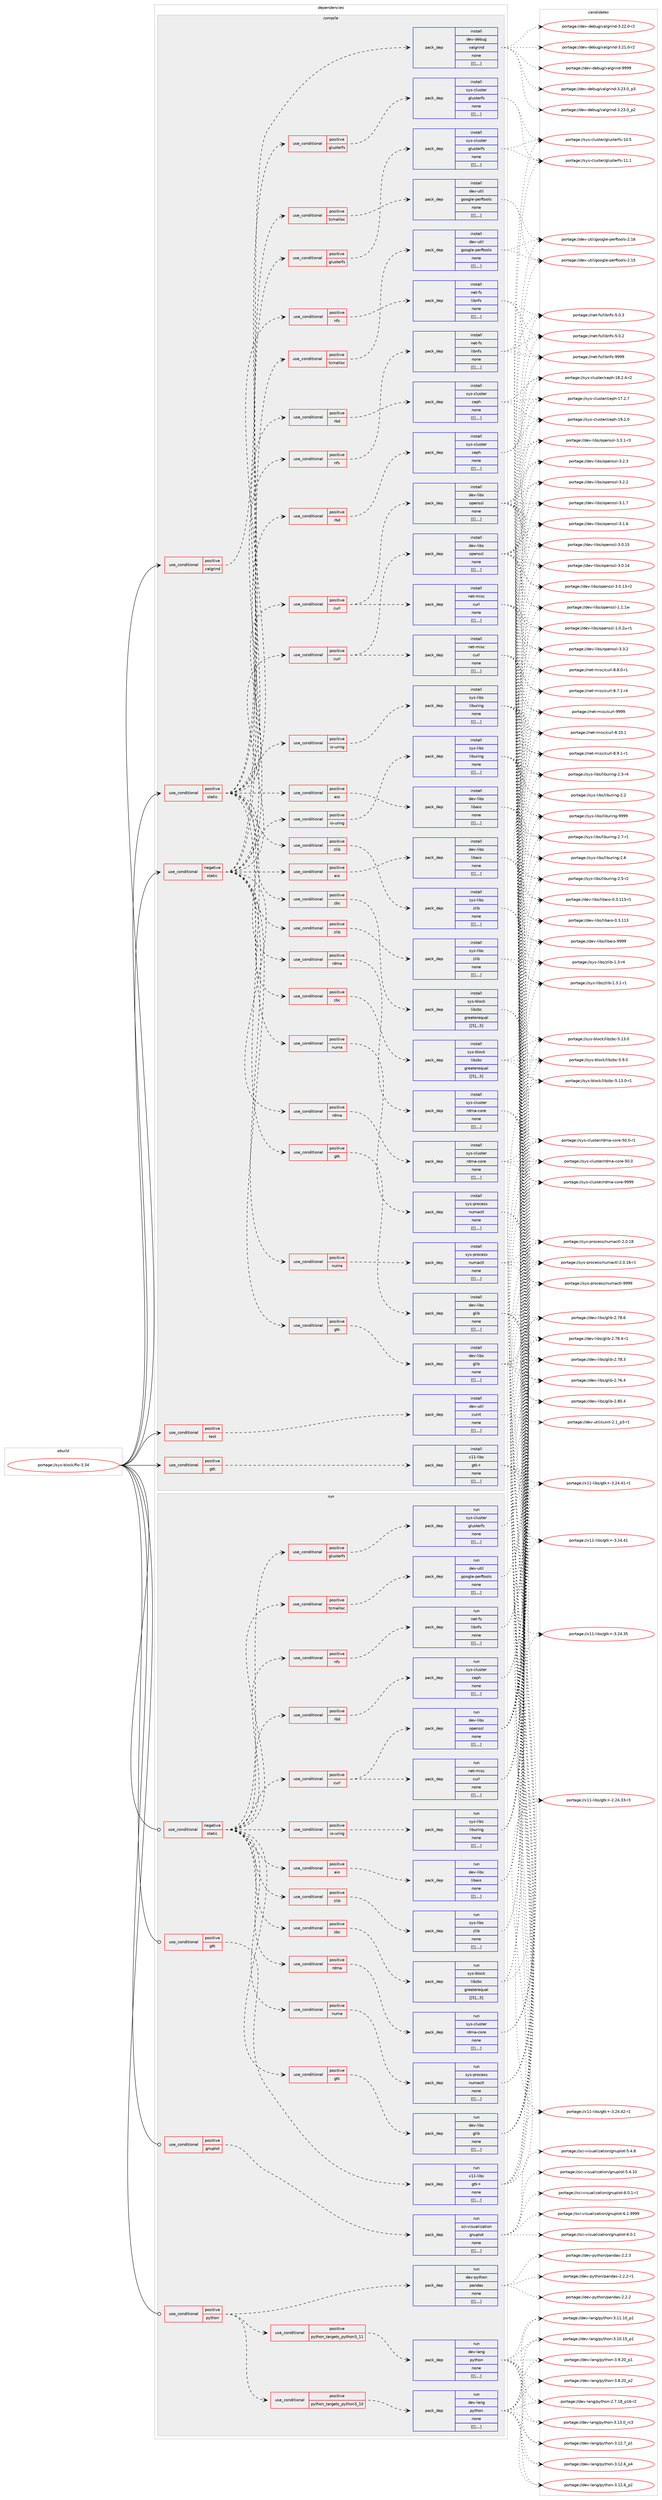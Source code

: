 digraph prolog {

# *************
# Graph options
# *************

newrank=true;
concentrate=true;
compound=true;
graph [rankdir=LR,fontname=Helvetica,fontsize=10,ranksep=1.5];#, ranksep=2.5, nodesep=0.2];
edge  [arrowhead=vee];
node  [fontname=Helvetica,fontsize=10];

# **********
# The ebuild
# **********

subgraph cluster_leftcol {
color=gray;
label=<<i>ebuild</i>>;
id [label="portage://sys-block/fio-3.34", color=red, width=4, href="../sys-block/fio-3.34.svg"];
}

# ****************
# The dependencies
# ****************

subgraph cluster_midcol {
color=gray;
label=<<i>dependencies</i>>;
subgraph cluster_compile {
fillcolor="#eeeeee";
style=filled;
label=<<i>compile</i>>;
subgraph cond3184 {
dependency8994 [label=<<TABLE BORDER="0" CELLBORDER="1" CELLSPACING="0" CELLPADDING="4"><TR><TD ROWSPAN="3" CELLPADDING="10">use_conditional</TD></TR><TR><TD>negative</TD></TR><TR><TD>static</TD></TR></TABLE>>, shape=none, color=red];
subgraph cond3185 {
dependency8995 [label=<<TABLE BORDER="0" CELLBORDER="1" CELLSPACING="0" CELLPADDING="4"><TR><TD ROWSPAN="3" CELLPADDING="10">use_conditional</TD></TR><TR><TD>positive</TD></TR><TR><TD>aio</TD></TR></TABLE>>, shape=none, color=red];
subgraph pack5782 {
dependency8996 [label=<<TABLE BORDER="0" CELLBORDER="1" CELLSPACING="0" CELLPADDING="4" WIDTH="220"><TR><TD ROWSPAN="6" CELLPADDING="30">pack_dep</TD></TR><TR><TD WIDTH="110">install</TD></TR><TR><TD>dev-libs</TD></TR><TR><TD>libaio</TD></TR><TR><TD>none</TD></TR><TR><TD>[[],,,,]</TD></TR></TABLE>>, shape=none, color=blue];
}
dependency8995:e -> dependency8996:w [weight=20,style="dashed",arrowhead="vee"];
}
dependency8994:e -> dependency8995:w [weight=20,style="dashed",arrowhead="vee"];
subgraph cond3186 {
dependency8997 [label=<<TABLE BORDER="0" CELLBORDER="1" CELLSPACING="0" CELLPADDING="4"><TR><TD ROWSPAN="3" CELLPADDING="10">use_conditional</TD></TR><TR><TD>positive</TD></TR><TR><TD>curl</TD></TR></TABLE>>, shape=none, color=red];
subgraph pack5783 {
dependency8998 [label=<<TABLE BORDER="0" CELLBORDER="1" CELLSPACING="0" CELLPADDING="4" WIDTH="220"><TR><TD ROWSPAN="6" CELLPADDING="30">pack_dep</TD></TR><TR><TD WIDTH="110">install</TD></TR><TR><TD>net-misc</TD></TR><TR><TD>curl</TD></TR><TR><TD>none</TD></TR><TR><TD>[[],,,,]</TD></TR></TABLE>>, shape=none, color=blue];
}
dependency8997:e -> dependency8998:w [weight=20,style="dashed",arrowhead="vee"];
subgraph pack5784 {
dependency8999 [label=<<TABLE BORDER="0" CELLBORDER="1" CELLSPACING="0" CELLPADDING="4" WIDTH="220"><TR><TD ROWSPAN="6" CELLPADDING="30">pack_dep</TD></TR><TR><TD WIDTH="110">install</TD></TR><TR><TD>dev-libs</TD></TR><TR><TD>openssl</TD></TR><TR><TD>none</TD></TR><TR><TD>[[],,,,]</TD></TR></TABLE>>, shape=none, color=blue];
}
dependency8997:e -> dependency8999:w [weight=20,style="dashed",arrowhead="vee"];
}
dependency8994:e -> dependency8997:w [weight=20,style="dashed",arrowhead="vee"];
subgraph cond3187 {
dependency9000 [label=<<TABLE BORDER="0" CELLBORDER="1" CELLSPACING="0" CELLPADDING="4"><TR><TD ROWSPAN="3" CELLPADDING="10">use_conditional</TD></TR><TR><TD>positive</TD></TR><TR><TD>nfs</TD></TR></TABLE>>, shape=none, color=red];
subgraph pack5785 {
dependency9001 [label=<<TABLE BORDER="0" CELLBORDER="1" CELLSPACING="0" CELLPADDING="4" WIDTH="220"><TR><TD ROWSPAN="6" CELLPADDING="30">pack_dep</TD></TR><TR><TD WIDTH="110">install</TD></TR><TR><TD>net-fs</TD></TR><TR><TD>libnfs</TD></TR><TR><TD>none</TD></TR><TR><TD>[[],,,,]</TD></TR></TABLE>>, shape=none, color=blue];
}
dependency9000:e -> dependency9001:w [weight=20,style="dashed",arrowhead="vee"];
}
dependency8994:e -> dependency9000:w [weight=20,style="dashed",arrowhead="vee"];
subgraph cond3188 {
dependency9002 [label=<<TABLE BORDER="0" CELLBORDER="1" CELLSPACING="0" CELLPADDING="4"><TR><TD ROWSPAN="3" CELLPADDING="10">use_conditional</TD></TR><TR><TD>positive</TD></TR><TR><TD>glusterfs</TD></TR></TABLE>>, shape=none, color=red];
subgraph pack5786 {
dependency9003 [label=<<TABLE BORDER="0" CELLBORDER="1" CELLSPACING="0" CELLPADDING="4" WIDTH="220"><TR><TD ROWSPAN="6" CELLPADDING="30">pack_dep</TD></TR><TR><TD WIDTH="110">install</TD></TR><TR><TD>sys-cluster</TD></TR><TR><TD>glusterfs</TD></TR><TR><TD>none</TD></TR><TR><TD>[[],,,,]</TD></TR></TABLE>>, shape=none, color=blue];
}
dependency9002:e -> dependency9003:w [weight=20,style="dashed",arrowhead="vee"];
}
dependency8994:e -> dependency9002:w [weight=20,style="dashed",arrowhead="vee"];
subgraph cond3189 {
dependency9004 [label=<<TABLE BORDER="0" CELLBORDER="1" CELLSPACING="0" CELLPADDING="4"><TR><TD ROWSPAN="3" CELLPADDING="10">use_conditional</TD></TR><TR><TD>positive</TD></TR><TR><TD>gtk</TD></TR></TABLE>>, shape=none, color=red];
subgraph pack5787 {
dependency9005 [label=<<TABLE BORDER="0" CELLBORDER="1" CELLSPACING="0" CELLPADDING="4" WIDTH="220"><TR><TD ROWSPAN="6" CELLPADDING="30">pack_dep</TD></TR><TR><TD WIDTH="110">install</TD></TR><TR><TD>dev-libs</TD></TR><TR><TD>glib</TD></TR><TR><TD>none</TD></TR><TR><TD>[[],,,,]</TD></TR></TABLE>>, shape=none, color=blue];
}
dependency9004:e -> dependency9005:w [weight=20,style="dashed",arrowhead="vee"];
}
dependency8994:e -> dependency9004:w [weight=20,style="dashed",arrowhead="vee"];
subgraph cond3190 {
dependency9006 [label=<<TABLE BORDER="0" CELLBORDER="1" CELLSPACING="0" CELLPADDING="4"><TR><TD ROWSPAN="3" CELLPADDING="10">use_conditional</TD></TR><TR><TD>positive</TD></TR><TR><TD>io-uring</TD></TR></TABLE>>, shape=none, color=red];
subgraph pack5788 {
dependency9007 [label=<<TABLE BORDER="0" CELLBORDER="1" CELLSPACING="0" CELLPADDING="4" WIDTH="220"><TR><TD ROWSPAN="6" CELLPADDING="30">pack_dep</TD></TR><TR><TD WIDTH="110">install</TD></TR><TR><TD>sys-libs</TD></TR><TR><TD>liburing</TD></TR><TR><TD>none</TD></TR><TR><TD>[[],,,,]</TD></TR></TABLE>>, shape=none, color=blue];
}
dependency9006:e -> dependency9007:w [weight=20,style="dashed",arrowhead="vee"];
}
dependency8994:e -> dependency9006:w [weight=20,style="dashed",arrowhead="vee"];
subgraph cond3191 {
dependency9008 [label=<<TABLE BORDER="0" CELLBORDER="1" CELLSPACING="0" CELLPADDING="4"><TR><TD ROWSPAN="3" CELLPADDING="10">use_conditional</TD></TR><TR><TD>positive</TD></TR><TR><TD>numa</TD></TR></TABLE>>, shape=none, color=red];
subgraph pack5789 {
dependency9009 [label=<<TABLE BORDER="0" CELLBORDER="1" CELLSPACING="0" CELLPADDING="4" WIDTH="220"><TR><TD ROWSPAN="6" CELLPADDING="30">pack_dep</TD></TR><TR><TD WIDTH="110">install</TD></TR><TR><TD>sys-process</TD></TR><TR><TD>numactl</TD></TR><TR><TD>none</TD></TR><TR><TD>[[],,,,]</TD></TR></TABLE>>, shape=none, color=blue];
}
dependency9008:e -> dependency9009:w [weight=20,style="dashed",arrowhead="vee"];
}
dependency8994:e -> dependency9008:w [weight=20,style="dashed",arrowhead="vee"];
subgraph cond3192 {
dependency9010 [label=<<TABLE BORDER="0" CELLBORDER="1" CELLSPACING="0" CELLPADDING="4"><TR><TD ROWSPAN="3" CELLPADDING="10">use_conditional</TD></TR><TR><TD>positive</TD></TR><TR><TD>rbd</TD></TR></TABLE>>, shape=none, color=red];
subgraph pack5790 {
dependency9011 [label=<<TABLE BORDER="0" CELLBORDER="1" CELLSPACING="0" CELLPADDING="4" WIDTH="220"><TR><TD ROWSPAN="6" CELLPADDING="30">pack_dep</TD></TR><TR><TD WIDTH="110">install</TD></TR><TR><TD>sys-cluster</TD></TR><TR><TD>ceph</TD></TR><TR><TD>none</TD></TR><TR><TD>[[],,,,]</TD></TR></TABLE>>, shape=none, color=blue];
}
dependency9010:e -> dependency9011:w [weight=20,style="dashed",arrowhead="vee"];
}
dependency8994:e -> dependency9010:w [weight=20,style="dashed",arrowhead="vee"];
subgraph cond3193 {
dependency9012 [label=<<TABLE BORDER="0" CELLBORDER="1" CELLSPACING="0" CELLPADDING="4"><TR><TD ROWSPAN="3" CELLPADDING="10">use_conditional</TD></TR><TR><TD>positive</TD></TR><TR><TD>rdma</TD></TR></TABLE>>, shape=none, color=red];
subgraph pack5791 {
dependency9013 [label=<<TABLE BORDER="0" CELLBORDER="1" CELLSPACING="0" CELLPADDING="4" WIDTH="220"><TR><TD ROWSPAN="6" CELLPADDING="30">pack_dep</TD></TR><TR><TD WIDTH="110">install</TD></TR><TR><TD>sys-cluster</TD></TR><TR><TD>rdma-core</TD></TR><TR><TD>none</TD></TR><TR><TD>[[],,,,]</TD></TR></TABLE>>, shape=none, color=blue];
}
dependency9012:e -> dependency9013:w [weight=20,style="dashed",arrowhead="vee"];
}
dependency8994:e -> dependency9012:w [weight=20,style="dashed",arrowhead="vee"];
subgraph cond3194 {
dependency9014 [label=<<TABLE BORDER="0" CELLBORDER="1" CELLSPACING="0" CELLPADDING="4"><TR><TD ROWSPAN="3" CELLPADDING="10">use_conditional</TD></TR><TR><TD>positive</TD></TR><TR><TD>tcmalloc</TD></TR></TABLE>>, shape=none, color=red];
subgraph pack5792 {
dependency9015 [label=<<TABLE BORDER="0" CELLBORDER="1" CELLSPACING="0" CELLPADDING="4" WIDTH="220"><TR><TD ROWSPAN="6" CELLPADDING="30">pack_dep</TD></TR><TR><TD WIDTH="110">install</TD></TR><TR><TD>dev-util</TD></TR><TR><TD>google-perftools</TD></TR><TR><TD>none</TD></TR><TR><TD>[[],,,,]</TD></TR></TABLE>>, shape=none, color=blue];
}
dependency9014:e -> dependency9015:w [weight=20,style="dashed",arrowhead="vee"];
}
dependency8994:e -> dependency9014:w [weight=20,style="dashed",arrowhead="vee"];
subgraph cond3195 {
dependency9016 [label=<<TABLE BORDER="0" CELLBORDER="1" CELLSPACING="0" CELLPADDING="4"><TR><TD ROWSPAN="3" CELLPADDING="10">use_conditional</TD></TR><TR><TD>positive</TD></TR><TR><TD>zbc</TD></TR></TABLE>>, shape=none, color=red];
subgraph pack5793 {
dependency9017 [label=<<TABLE BORDER="0" CELLBORDER="1" CELLSPACING="0" CELLPADDING="4" WIDTH="220"><TR><TD ROWSPAN="6" CELLPADDING="30">pack_dep</TD></TR><TR><TD WIDTH="110">install</TD></TR><TR><TD>sys-block</TD></TR><TR><TD>libzbc</TD></TR><TR><TD>greaterequal</TD></TR><TR><TD>[[5],,,5]</TD></TR></TABLE>>, shape=none, color=blue];
}
dependency9016:e -> dependency9017:w [weight=20,style="dashed",arrowhead="vee"];
}
dependency8994:e -> dependency9016:w [weight=20,style="dashed",arrowhead="vee"];
subgraph cond3196 {
dependency9018 [label=<<TABLE BORDER="0" CELLBORDER="1" CELLSPACING="0" CELLPADDING="4"><TR><TD ROWSPAN="3" CELLPADDING="10">use_conditional</TD></TR><TR><TD>positive</TD></TR><TR><TD>zlib</TD></TR></TABLE>>, shape=none, color=red];
subgraph pack5794 {
dependency9019 [label=<<TABLE BORDER="0" CELLBORDER="1" CELLSPACING="0" CELLPADDING="4" WIDTH="220"><TR><TD ROWSPAN="6" CELLPADDING="30">pack_dep</TD></TR><TR><TD WIDTH="110">install</TD></TR><TR><TD>sys-libs</TD></TR><TR><TD>zlib</TD></TR><TR><TD>none</TD></TR><TR><TD>[[],,,,]</TD></TR></TABLE>>, shape=none, color=blue];
}
dependency9018:e -> dependency9019:w [weight=20,style="dashed",arrowhead="vee"];
}
dependency8994:e -> dependency9018:w [weight=20,style="dashed",arrowhead="vee"];
}
id:e -> dependency8994:w [weight=20,style="solid",arrowhead="vee"];
subgraph cond3197 {
dependency9020 [label=<<TABLE BORDER="0" CELLBORDER="1" CELLSPACING="0" CELLPADDING="4"><TR><TD ROWSPAN="3" CELLPADDING="10">use_conditional</TD></TR><TR><TD>positive</TD></TR><TR><TD>gtk</TD></TR></TABLE>>, shape=none, color=red];
subgraph pack5795 {
dependency9021 [label=<<TABLE BORDER="0" CELLBORDER="1" CELLSPACING="0" CELLPADDING="4" WIDTH="220"><TR><TD ROWSPAN="6" CELLPADDING="30">pack_dep</TD></TR><TR><TD WIDTH="110">install</TD></TR><TR><TD>x11-libs</TD></TR><TR><TD>gtk+</TD></TR><TR><TD>none</TD></TR><TR><TD>[[],,,,]</TD></TR></TABLE>>, shape=none, color=blue];
}
dependency9020:e -> dependency9021:w [weight=20,style="dashed",arrowhead="vee"];
}
id:e -> dependency9020:w [weight=20,style="solid",arrowhead="vee"];
subgraph cond3198 {
dependency9022 [label=<<TABLE BORDER="0" CELLBORDER="1" CELLSPACING="0" CELLPADDING="4"><TR><TD ROWSPAN="3" CELLPADDING="10">use_conditional</TD></TR><TR><TD>positive</TD></TR><TR><TD>static</TD></TR></TABLE>>, shape=none, color=red];
subgraph cond3199 {
dependency9023 [label=<<TABLE BORDER="0" CELLBORDER="1" CELLSPACING="0" CELLPADDING="4"><TR><TD ROWSPAN="3" CELLPADDING="10">use_conditional</TD></TR><TR><TD>positive</TD></TR><TR><TD>aio</TD></TR></TABLE>>, shape=none, color=red];
subgraph pack5796 {
dependency9024 [label=<<TABLE BORDER="0" CELLBORDER="1" CELLSPACING="0" CELLPADDING="4" WIDTH="220"><TR><TD ROWSPAN="6" CELLPADDING="30">pack_dep</TD></TR><TR><TD WIDTH="110">install</TD></TR><TR><TD>dev-libs</TD></TR><TR><TD>libaio</TD></TR><TR><TD>none</TD></TR><TR><TD>[[],,,,]</TD></TR></TABLE>>, shape=none, color=blue];
}
dependency9023:e -> dependency9024:w [weight=20,style="dashed",arrowhead="vee"];
}
dependency9022:e -> dependency9023:w [weight=20,style="dashed",arrowhead="vee"];
subgraph cond3200 {
dependency9025 [label=<<TABLE BORDER="0" CELLBORDER="1" CELLSPACING="0" CELLPADDING="4"><TR><TD ROWSPAN="3" CELLPADDING="10">use_conditional</TD></TR><TR><TD>positive</TD></TR><TR><TD>curl</TD></TR></TABLE>>, shape=none, color=red];
subgraph pack5797 {
dependency9026 [label=<<TABLE BORDER="0" CELLBORDER="1" CELLSPACING="0" CELLPADDING="4" WIDTH="220"><TR><TD ROWSPAN="6" CELLPADDING="30">pack_dep</TD></TR><TR><TD WIDTH="110">install</TD></TR><TR><TD>net-misc</TD></TR><TR><TD>curl</TD></TR><TR><TD>none</TD></TR><TR><TD>[[],,,,]</TD></TR></TABLE>>, shape=none, color=blue];
}
dependency9025:e -> dependency9026:w [weight=20,style="dashed",arrowhead="vee"];
subgraph pack5798 {
dependency9027 [label=<<TABLE BORDER="0" CELLBORDER="1" CELLSPACING="0" CELLPADDING="4" WIDTH="220"><TR><TD ROWSPAN="6" CELLPADDING="30">pack_dep</TD></TR><TR><TD WIDTH="110">install</TD></TR><TR><TD>dev-libs</TD></TR><TR><TD>openssl</TD></TR><TR><TD>none</TD></TR><TR><TD>[[],,,,]</TD></TR></TABLE>>, shape=none, color=blue];
}
dependency9025:e -> dependency9027:w [weight=20,style="dashed",arrowhead="vee"];
}
dependency9022:e -> dependency9025:w [weight=20,style="dashed",arrowhead="vee"];
subgraph cond3201 {
dependency9028 [label=<<TABLE BORDER="0" CELLBORDER="1" CELLSPACING="0" CELLPADDING="4"><TR><TD ROWSPAN="3" CELLPADDING="10">use_conditional</TD></TR><TR><TD>positive</TD></TR><TR><TD>nfs</TD></TR></TABLE>>, shape=none, color=red];
subgraph pack5799 {
dependency9029 [label=<<TABLE BORDER="0" CELLBORDER="1" CELLSPACING="0" CELLPADDING="4" WIDTH="220"><TR><TD ROWSPAN="6" CELLPADDING="30">pack_dep</TD></TR><TR><TD WIDTH="110">install</TD></TR><TR><TD>net-fs</TD></TR><TR><TD>libnfs</TD></TR><TR><TD>none</TD></TR><TR><TD>[[],,,,]</TD></TR></TABLE>>, shape=none, color=blue];
}
dependency9028:e -> dependency9029:w [weight=20,style="dashed",arrowhead="vee"];
}
dependency9022:e -> dependency9028:w [weight=20,style="dashed",arrowhead="vee"];
subgraph cond3202 {
dependency9030 [label=<<TABLE BORDER="0" CELLBORDER="1" CELLSPACING="0" CELLPADDING="4"><TR><TD ROWSPAN="3" CELLPADDING="10">use_conditional</TD></TR><TR><TD>positive</TD></TR><TR><TD>glusterfs</TD></TR></TABLE>>, shape=none, color=red];
subgraph pack5800 {
dependency9031 [label=<<TABLE BORDER="0" CELLBORDER="1" CELLSPACING="0" CELLPADDING="4" WIDTH="220"><TR><TD ROWSPAN="6" CELLPADDING="30">pack_dep</TD></TR><TR><TD WIDTH="110">install</TD></TR><TR><TD>sys-cluster</TD></TR><TR><TD>glusterfs</TD></TR><TR><TD>none</TD></TR><TR><TD>[[],,,,]</TD></TR></TABLE>>, shape=none, color=blue];
}
dependency9030:e -> dependency9031:w [weight=20,style="dashed",arrowhead="vee"];
}
dependency9022:e -> dependency9030:w [weight=20,style="dashed",arrowhead="vee"];
subgraph cond3203 {
dependency9032 [label=<<TABLE BORDER="0" CELLBORDER="1" CELLSPACING="0" CELLPADDING="4"><TR><TD ROWSPAN="3" CELLPADDING="10">use_conditional</TD></TR><TR><TD>positive</TD></TR><TR><TD>gtk</TD></TR></TABLE>>, shape=none, color=red];
subgraph pack5801 {
dependency9033 [label=<<TABLE BORDER="0" CELLBORDER="1" CELLSPACING="0" CELLPADDING="4" WIDTH="220"><TR><TD ROWSPAN="6" CELLPADDING="30">pack_dep</TD></TR><TR><TD WIDTH="110">install</TD></TR><TR><TD>dev-libs</TD></TR><TR><TD>glib</TD></TR><TR><TD>none</TD></TR><TR><TD>[[],,,,]</TD></TR></TABLE>>, shape=none, color=blue];
}
dependency9032:e -> dependency9033:w [weight=20,style="dashed",arrowhead="vee"];
}
dependency9022:e -> dependency9032:w [weight=20,style="dashed",arrowhead="vee"];
subgraph cond3204 {
dependency9034 [label=<<TABLE BORDER="0" CELLBORDER="1" CELLSPACING="0" CELLPADDING="4"><TR><TD ROWSPAN="3" CELLPADDING="10">use_conditional</TD></TR><TR><TD>positive</TD></TR><TR><TD>io-uring</TD></TR></TABLE>>, shape=none, color=red];
subgraph pack5802 {
dependency9035 [label=<<TABLE BORDER="0" CELLBORDER="1" CELLSPACING="0" CELLPADDING="4" WIDTH="220"><TR><TD ROWSPAN="6" CELLPADDING="30">pack_dep</TD></TR><TR><TD WIDTH="110">install</TD></TR><TR><TD>sys-libs</TD></TR><TR><TD>liburing</TD></TR><TR><TD>none</TD></TR><TR><TD>[[],,,,]</TD></TR></TABLE>>, shape=none, color=blue];
}
dependency9034:e -> dependency9035:w [weight=20,style="dashed",arrowhead="vee"];
}
dependency9022:e -> dependency9034:w [weight=20,style="dashed",arrowhead="vee"];
subgraph cond3205 {
dependency9036 [label=<<TABLE BORDER="0" CELLBORDER="1" CELLSPACING="0" CELLPADDING="4"><TR><TD ROWSPAN="3" CELLPADDING="10">use_conditional</TD></TR><TR><TD>positive</TD></TR><TR><TD>numa</TD></TR></TABLE>>, shape=none, color=red];
subgraph pack5803 {
dependency9037 [label=<<TABLE BORDER="0" CELLBORDER="1" CELLSPACING="0" CELLPADDING="4" WIDTH="220"><TR><TD ROWSPAN="6" CELLPADDING="30">pack_dep</TD></TR><TR><TD WIDTH="110">install</TD></TR><TR><TD>sys-process</TD></TR><TR><TD>numactl</TD></TR><TR><TD>none</TD></TR><TR><TD>[[],,,,]</TD></TR></TABLE>>, shape=none, color=blue];
}
dependency9036:e -> dependency9037:w [weight=20,style="dashed",arrowhead="vee"];
}
dependency9022:e -> dependency9036:w [weight=20,style="dashed",arrowhead="vee"];
subgraph cond3206 {
dependency9038 [label=<<TABLE BORDER="0" CELLBORDER="1" CELLSPACING="0" CELLPADDING="4"><TR><TD ROWSPAN="3" CELLPADDING="10">use_conditional</TD></TR><TR><TD>positive</TD></TR><TR><TD>rbd</TD></TR></TABLE>>, shape=none, color=red];
subgraph pack5804 {
dependency9039 [label=<<TABLE BORDER="0" CELLBORDER="1" CELLSPACING="0" CELLPADDING="4" WIDTH="220"><TR><TD ROWSPAN="6" CELLPADDING="30">pack_dep</TD></TR><TR><TD WIDTH="110">install</TD></TR><TR><TD>sys-cluster</TD></TR><TR><TD>ceph</TD></TR><TR><TD>none</TD></TR><TR><TD>[[],,,,]</TD></TR></TABLE>>, shape=none, color=blue];
}
dependency9038:e -> dependency9039:w [weight=20,style="dashed",arrowhead="vee"];
}
dependency9022:e -> dependency9038:w [weight=20,style="dashed",arrowhead="vee"];
subgraph cond3207 {
dependency9040 [label=<<TABLE BORDER="0" CELLBORDER="1" CELLSPACING="0" CELLPADDING="4"><TR><TD ROWSPAN="3" CELLPADDING="10">use_conditional</TD></TR><TR><TD>positive</TD></TR><TR><TD>rdma</TD></TR></TABLE>>, shape=none, color=red];
subgraph pack5805 {
dependency9041 [label=<<TABLE BORDER="0" CELLBORDER="1" CELLSPACING="0" CELLPADDING="4" WIDTH="220"><TR><TD ROWSPAN="6" CELLPADDING="30">pack_dep</TD></TR><TR><TD WIDTH="110">install</TD></TR><TR><TD>sys-cluster</TD></TR><TR><TD>rdma-core</TD></TR><TR><TD>none</TD></TR><TR><TD>[[],,,,]</TD></TR></TABLE>>, shape=none, color=blue];
}
dependency9040:e -> dependency9041:w [weight=20,style="dashed",arrowhead="vee"];
}
dependency9022:e -> dependency9040:w [weight=20,style="dashed",arrowhead="vee"];
subgraph cond3208 {
dependency9042 [label=<<TABLE BORDER="0" CELLBORDER="1" CELLSPACING="0" CELLPADDING="4"><TR><TD ROWSPAN="3" CELLPADDING="10">use_conditional</TD></TR><TR><TD>positive</TD></TR><TR><TD>tcmalloc</TD></TR></TABLE>>, shape=none, color=red];
subgraph pack5806 {
dependency9043 [label=<<TABLE BORDER="0" CELLBORDER="1" CELLSPACING="0" CELLPADDING="4" WIDTH="220"><TR><TD ROWSPAN="6" CELLPADDING="30">pack_dep</TD></TR><TR><TD WIDTH="110">install</TD></TR><TR><TD>dev-util</TD></TR><TR><TD>google-perftools</TD></TR><TR><TD>none</TD></TR><TR><TD>[[],,,,]</TD></TR></TABLE>>, shape=none, color=blue];
}
dependency9042:e -> dependency9043:w [weight=20,style="dashed",arrowhead="vee"];
}
dependency9022:e -> dependency9042:w [weight=20,style="dashed",arrowhead="vee"];
subgraph cond3209 {
dependency9044 [label=<<TABLE BORDER="0" CELLBORDER="1" CELLSPACING="0" CELLPADDING="4"><TR><TD ROWSPAN="3" CELLPADDING="10">use_conditional</TD></TR><TR><TD>positive</TD></TR><TR><TD>zbc</TD></TR></TABLE>>, shape=none, color=red];
subgraph pack5807 {
dependency9045 [label=<<TABLE BORDER="0" CELLBORDER="1" CELLSPACING="0" CELLPADDING="4" WIDTH="220"><TR><TD ROWSPAN="6" CELLPADDING="30">pack_dep</TD></TR><TR><TD WIDTH="110">install</TD></TR><TR><TD>sys-block</TD></TR><TR><TD>libzbc</TD></TR><TR><TD>greaterequal</TD></TR><TR><TD>[[5],,,5]</TD></TR></TABLE>>, shape=none, color=blue];
}
dependency9044:e -> dependency9045:w [weight=20,style="dashed",arrowhead="vee"];
}
dependency9022:e -> dependency9044:w [weight=20,style="dashed",arrowhead="vee"];
subgraph cond3210 {
dependency9046 [label=<<TABLE BORDER="0" CELLBORDER="1" CELLSPACING="0" CELLPADDING="4"><TR><TD ROWSPAN="3" CELLPADDING="10">use_conditional</TD></TR><TR><TD>positive</TD></TR><TR><TD>zlib</TD></TR></TABLE>>, shape=none, color=red];
subgraph pack5808 {
dependency9047 [label=<<TABLE BORDER="0" CELLBORDER="1" CELLSPACING="0" CELLPADDING="4" WIDTH="220"><TR><TD ROWSPAN="6" CELLPADDING="30">pack_dep</TD></TR><TR><TD WIDTH="110">install</TD></TR><TR><TD>sys-libs</TD></TR><TR><TD>zlib</TD></TR><TR><TD>none</TD></TR><TR><TD>[[],,,,]</TD></TR></TABLE>>, shape=none, color=blue];
}
dependency9046:e -> dependency9047:w [weight=20,style="dashed",arrowhead="vee"];
}
dependency9022:e -> dependency9046:w [weight=20,style="dashed",arrowhead="vee"];
}
id:e -> dependency9022:w [weight=20,style="solid",arrowhead="vee"];
subgraph cond3211 {
dependency9048 [label=<<TABLE BORDER="0" CELLBORDER="1" CELLSPACING="0" CELLPADDING="4"><TR><TD ROWSPAN="3" CELLPADDING="10">use_conditional</TD></TR><TR><TD>positive</TD></TR><TR><TD>test</TD></TR></TABLE>>, shape=none, color=red];
subgraph pack5809 {
dependency9049 [label=<<TABLE BORDER="0" CELLBORDER="1" CELLSPACING="0" CELLPADDING="4" WIDTH="220"><TR><TD ROWSPAN="6" CELLPADDING="30">pack_dep</TD></TR><TR><TD WIDTH="110">install</TD></TR><TR><TD>dev-util</TD></TR><TR><TD>cunit</TD></TR><TR><TD>none</TD></TR><TR><TD>[[],,,,]</TD></TR></TABLE>>, shape=none, color=blue];
}
dependency9048:e -> dependency9049:w [weight=20,style="dashed",arrowhead="vee"];
}
id:e -> dependency9048:w [weight=20,style="solid",arrowhead="vee"];
subgraph cond3212 {
dependency9050 [label=<<TABLE BORDER="0" CELLBORDER="1" CELLSPACING="0" CELLPADDING="4"><TR><TD ROWSPAN="3" CELLPADDING="10">use_conditional</TD></TR><TR><TD>positive</TD></TR><TR><TD>valgrind</TD></TR></TABLE>>, shape=none, color=red];
subgraph pack5810 {
dependency9051 [label=<<TABLE BORDER="0" CELLBORDER="1" CELLSPACING="0" CELLPADDING="4" WIDTH="220"><TR><TD ROWSPAN="6" CELLPADDING="30">pack_dep</TD></TR><TR><TD WIDTH="110">install</TD></TR><TR><TD>dev-debug</TD></TR><TR><TD>valgrind</TD></TR><TR><TD>none</TD></TR><TR><TD>[[],,,,]</TD></TR></TABLE>>, shape=none, color=blue];
}
dependency9050:e -> dependency9051:w [weight=20,style="dashed",arrowhead="vee"];
}
id:e -> dependency9050:w [weight=20,style="solid",arrowhead="vee"];
}
subgraph cluster_compileandrun {
fillcolor="#eeeeee";
style=filled;
label=<<i>compile and run</i>>;
}
subgraph cluster_run {
fillcolor="#eeeeee";
style=filled;
label=<<i>run</i>>;
subgraph cond3213 {
dependency9052 [label=<<TABLE BORDER="0" CELLBORDER="1" CELLSPACING="0" CELLPADDING="4"><TR><TD ROWSPAN="3" CELLPADDING="10">use_conditional</TD></TR><TR><TD>negative</TD></TR><TR><TD>static</TD></TR></TABLE>>, shape=none, color=red];
subgraph cond3214 {
dependency9053 [label=<<TABLE BORDER="0" CELLBORDER="1" CELLSPACING="0" CELLPADDING="4"><TR><TD ROWSPAN="3" CELLPADDING="10">use_conditional</TD></TR><TR><TD>positive</TD></TR><TR><TD>aio</TD></TR></TABLE>>, shape=none, color=red];
subgraph pack5811 {
dependency9054 [label=<<TABLE BORDER="0" CELLBORDER="1" CELLSPACING="0" CELLPADDING="4" WIDTH="220"><TR><TD ROWSPAN="6" CELLPADDING="30">pack_dep</TD></TR><TR><TD WIDTH="110">run</TD></TR><TR><TD>dev-libs</TD></TR><TR><TD>libaio</TD></TR><TR><TD>none</TD></TR><TR><TD>[[],,,,]</TD></TR></TABLE>>, shape=none, color=blue];
}
dependency9053:e -> dependency9054:w [weight=20,style="dashed",arrowhead="vee"];
}
dependency9052:e -> dependency9053:w [weight=20,style="dashed",arrowhead="vee"];
subgraph cond3215 {
dependency9055 [label=<<TABLE BORDER="0" CELLBORDER="1" CELLSPACING="0" CELLPADDING="4"><TR><TD ROWSPAN="3" CELLPADDING="10">use_conditional</TD></TR><TR><TD>positive</TD></TR><TR><TD>curl</TD></TR></TABLE>>, shape=none, color=red];
subgraph pack5812 {
dependency9056 [label=<<TABLE BORDER="0" CELLBORDER="1" CELLSPACING="0" CELLPADDING="4" WIDTH="220"><TR><TD ROWSPAN="6" CELLPADDING="30">pack_dep</TD></TR><TR><TD WIDTH="110">run</TD></TR><TR><TD>net-misc</TD></TR><TR><TD>curl</TD></TR><TR><TD>none</TD></TR><TR><TD>[[],,,,]</TD></TR></TABLE>>, shape=none, color=blue];
}
dependency9055:e -> dependency9056:w [weight=20,style="dashed",arrowhead="vee"];
subgraph pack5813 {
dependency9057 [label=<<TABLE BORDER="0" CELLBORDER="1" CELLSPACING="0" CELLPADDING="4" WIDTH="220"><TR><TD ROWSPAN="6" CELLPADDING="30">pack_dep</TD></TR><TR><TD WIDTH="110">run</TD></TR><TR><TD>dev-libs</TD></TR><TR><TD>openssl</TD></TR><TR><TD>none</TD></TR><TR><TD>[[],,,,]</TD></TR></TABLE>>, shape=none, color=blue];
}
dependency9055:e -> dependency9057:w [weight=20,style="dashed",arrowhead="vee"];
}
dependency9052:e -> dependency9055:w [weight=20,style="dashed",arrowhead="vee"];
subgraph cond3216 {
dependency9058 [label=<<TABLE BORDER="0" CELLBORDER="1" CELLSPACING="0" CELLPADDING="4"><TR><TD ROWSPAN="3" CELLPADDING="10">use_conditional</TD></TR><TR><TD>positive</TD></TR><TR><TD>nfs</TD></TR></TABLE>>, shape=none, color=red];
subgraph pack5814 {
dependency9059 [label=<<TABLE BORDER="0" CELLBORDER="1" CELLSPACING="0" CELLPADDING="4" WIDTH="220"><TR><TD ROWSPAN="6" CELLPADDING="30">pack_dep</TD></TR><TR><TD WIDTH="110">run</TD></TR><TR><TD>net-fs</TD></TR><TR><TD>libnfs</TD></TR><TR><TD>none</TD></TR><TR><TD>[[],,,,]</TD></TR></TABLE>>, shape=none, color=blue];
}
dependency9058:e -> dependency9059:w [weight=20,style="dashed",arrowhead="vee"];
}
dependency9052:e -> dependency9058:w [weight=20,style="dashed",arrowhead="vee"];
subgraph cond3217 {
dependency9060 [label=<<TABLE BORDER="0" CELLBORDER="1" CELLSPACING="0" CELLPADDING="4"><TR><TD ROWSPAN="3" CELLPADDING="10">use_conditional</TD></TR><TR><TD>positive</TD></TR><TR><TD>glusterfs</TD></TR></TABLE>>, shape=none, color=red];
subgraph pack5815 {
dependency9061 [label=<<TABLE BORDER="0" CELLBORDER="1" CELLSPACING="0" CELLPADDING="4" WIDTH="220"><TR><TD ROWSPAN="6" CELLPADDING="30">pack_dep</TD></TR><TR><TD WIDTH="110">run</TD></TR><TR><TD>sys-cluster</TD></TR><TR><TD>glusterfs</TD></TR><TR><TD>none</TD></TR><TR><TD>[[],,,,]</TD></TR></TABLE>>, shape=none, color=blue];
}
dependency9060:e -> dependency9061:w [weight=20,style="dashed",arrowhead="vee"];
}
dependency9052:e -> dependency9060:w [weight=20,style="dashed",arrowhead="vee"];
subgraph cond3218 {
dependency9062 [label=<<TABLE BORDER="0" CELLBORDER="1" CELLSPACING="0" CELLPADDING="4"><TR><TD ROWSPAN="3" CELLPADDING="10">use_conditional</TD></TR><TR><TD>positive</TD></TR><TR><TD>gtk</TD></TR></TABLE>>, shape=none, color=red];
subgraph pack5816 {
dependency9063 [label=<<TABLE BORDER="0" CELLBORDER="1" CELLSPACING="0" CELLPADDING="4" WIDTH="220"><TR><TD ROWSPAN="6" CELLPADDING="30">pack_dep</TD></TR><TR><TD WIDTH="110">run</TD></TR><TR><TD>dev-libs</TD></TR><TR><TD>glib</TD></TR><TR><TD>none</TD></TR><TR><TD>[[],,,,]</TD></TR></TABLE>>, shape=none, color=blue];
}
dependency9062:e -> dependency9063:w [weight=20,style="dashed",arrowhead="vee"];
}
dependency9052:e -> dependency9062:w [weight=20,style="dashed",arrowhead="vee"];
subgraph cond3219 {
dependency9064 [label=<<TABLE BORDER="0" CELLBORDER="1" CELLSPACING="0" CELLPADDING="4"><TR><TD ROWSPAN="3" CELLPADDING="10">use_conditional</TD></TR><TR><TD>positive</TD></TR><TR><TD>io-uring</TD></TR></TABLE>>, shape=none, color=red];
subgraph pack5817 {
dependency9065 [label=<<TABLE BORDER="0" CELLBORDER="1" CELLSPACING="0" CELLPADDING="4" WIDTH="220"><TR><TD ROWSPAN="6" CELLPADDING="30">pack_dep</TD></TR><TR><TD WIDTH="110">run</TD></TR><TR><TD>sys-libs</TD></TR><TR><TD>liburing</TD></TR><TR><TD>none</TD></TR><TR><TD>[[],,,,]</TD></TR></TABLE>>, shape=none, color=blue];
}
dependency9064:e -> dependency9065:w [weight=20,style="dashed",arrowhead="vee"];
}
dependency9052:e -> dependency9064:w [weight=20,style="dashed",arrowhead="vee"];
subgraph cond3220 {
dependency9066 [label=<<TABLE BORDER="0" CELLBORDER="1" CELLSPACING="0" CELLPADDING="4"><TR><TD ROWSPAN="3" CELLPADDING="10">use_conditional</TD></TR><TR><TD>positive</TD></TR><TR><TD>numa</TD></TR></TABLE>>, shape=none, color=red];
subgraph pack5818 {
dependency9067 [label=<<TABLE BORDER="0" CELLBORDER="1" CELLSPACING="0" CELLPADDING="4" WIDTH="220"><TR><TD ROWSPAN="6" CELLPADDING="30">pack_dep</TD></TR><TR><TD WIDTH="110">run</TD></TR><TR><TD>sys-process</TD></TR><TR><TD>numactl</TD></TR><TR><TD>none</TD></TR><TR><TD>[[],,,,]</TD></TR></TABLE>>, shape=none, color=blue];
}
dependency9066:e -> dependency9067:w [weight=20,style="dashed",arrowhead="vee"];
}
dependency9052:e -> dependency9066:w [weight=20,style="dashed",arrowhead="vee"];
subgraph cond3221 {
dependency9068 [label=<<TABLE BORDER="0" CELLBORDER="1" CELLSPACING="0" CELLPADDING="4"><TR><TD ROWSPAN="3" CELLPADDING="10">use_conditional</TD></TR><TR><TD>positive</TD></TR><TR><TD>rbd</TD></TR></TABLE>>, shape=none, color=red];
subgraph pack5819 {
dependency9069 [label=<<TABLE BORDER="0" CELLBORDER="1" CELLSPACING="0" CELLPADDING="4" WIDTH="220"><TR><TD ROWSPAN="6" CELLPADDING="30">pack_dep</TD></TR><TR><TD WIDTH="110">run</TD></TR><TR><TD>sys-cluster</TD></TR><TR><TD>ceph</TD></TR><TR><TD>none</TD></TR><TR><TD>[[],,,,]</TD></TR></TABLE>>, shape=none, color=blue];
}
dependency9068:e -> dependency9069:w [weight=20,style="dashed",arrowhead="vee"];
}
dependency9052:e -> dependency9068:w [weight=20,style="dashed",arrowhead="vee"];
subgraph cond3222 {
dependency9070 [label=<<TABLE BORDER="0" CELLBORDER="1" CELLSPACING="0" CELLPADDING="4"><TR><TD ROWSPAN="3" CELLPADDING="10">use_conditional</TD></TR><TR><TD>positive</TD></TR><TR><TD>rdma</TD></TR></TABLE>>, shape=none, color=red];
subgraph pack5820 {
dependency9071 [label=<<TABLE BORDER="0" CELLBORDER="1" CELLSPACING="0" CELLPADDING="4" WIDTH="220"><TR><TD ROWSPAN="6" CELLPADDING="30">pack_dep</TD></TR><TR><TD WIDTH="110">run</TD></TR><TR><TD>sys-cluster</TD></TR><TR><TD>rdma-core</TD></TR><TR><TD>none</TD></TR><TR><TD>[[],,,,]</TD></TR></TABLE>>, shape=none, color=blue];
}
dependency9070:e -> dependency9071:w [weight=20,style="dashed",arrowhead="vee"];
}
dependency9052:e -> dependency9070:w [weight=20,style="dashed",arrowhead="vee"];
subgraph cond3223 {
dependency9072 [label=<<TABLE BORDER="0" CELLBORDER="1" CELLSPACING="0" CELLPADDING="4"><TR><TD ROWSPAN="3" CELLPADDING="10">use_conditional</TD></TR><TR><TD>positive</TD></TR><TR><TD>tcmalloc</TD></TR></TABLE>>, shape=none, color=red];
subgraph pack5821 {
dependency9073 [label=<<TABLE BORDER="0" CELLBORDER="1" CELLSPACING="0" CELLPADDING="4" WIDTH="220"><TR><TD ROWSPAN="6" CELLPADDING="30">pack_dep</TD></TR><TR><TD WIDTH="110">run</TD></TR><TR><TD>dev-util</TD></TR><TR><TD>google-perftools</TD></TR><TR><TD>none</TD></TR><TR><TD>[[],,,,]</TD></TR></TABLE>>, shape=none, color=blue];
}
dependency9072:e -> dependency9073:w [weight=20,style="dashed",arrowhead="vee"];
}
dependency9052:e -> dependency9072:w [weight=20,style="dashed",arrowhead="vee"];
subgraph cond3224 {
dependency9074 [label=<<TABLE BORDER="0" CELLBORDER="1" CELLSPACING="0" CELLPADDING="4"><TR><TD ROWSPAN="3" CELLPADDING="10">use_conditional</TD></TR><TR><TD>positive</TD></TR><TR><TD>zbc</TD></TR></TABLE>>, shape=none, color=red];
subgraph pack5822 {
dependency9075 [label=<<TABLE BORDER="0" CELLBORDER="1" CELLSPACING="0" CELLPADDING="4" WIDTH="220"><TR><TD ROWSPAN="6" CELLPADDING="30">pack_dep</TD></TR><TR><TD WIDTH="110">run</TD></TR><TR><TD>sys-block</TD></TR><TR><TD>libzbc</TD></TR><TR><TD>greaterequal</TD></TR><TR><TD>[[5],,,5]</TD></TR></TABLE>>, shape=none, color=blue];
}
dependency9074:e -> dependency9075:w [weight=20,style="dashed",arrowhead="vee"];
}
dependency9052:e -> dependency9074:w [weight=20,style="dashed",arrowhead="vee"];
subgraph cond3225 {
dependency9076 [label=<<TABLE BORDER="0" CELLBORDER="1" CELLSPACING="0" CELLPADDING="4"><TR><TD ROWSPAN="3" CELLPADDING="10">use_conditional</TD></TR><TR><TD>positive</TD></TR><TR><TD>zlib</TD></TR></TABLE>>, shape=none, color=red];
subgraph pack5823 {
dependency9077 [label=<<TABLE BORDER="0" CELLBORDER="1" CELLSPACING="0" CELLPADDING="4" WIDTH="220"><TR><TD ROWSPAN="6" CELLPADDING="30">pack_dep</TD></TR><TR><TD WIDTH="110">run</TD></TR><TR><TD>sys-libs</TD></TR><TR><TD>zlib</TD></TR><TR><TD>none</TD></TR><TR><TD>[[],,,,]</TD></TR></TABLE>>, shape=none, color=blue];
}
dependency9076:e -> dependency9077:w [weight=20,style="dashed",arrowhead="vee"];
}
dependency9052:e -> dependency9076:w [weight=20,style="dashed",arrowhead="vee"];
}
id:e -> dependency9052:w [weight=20,style="solid",arrowhead="odot"];
subgraph cond3226 {
dependency9078 [label=<<TABLE BORDER="0" CELLBORDER="1" CELLSPACING="0" CELLPADDING="4"><TR><TD ROWSPAN="3" CELLPADDING="10">use_conditional</TD></TR><TR><TD>positive</TD></TR><TR><TD>gnuplot</TD></TR></TABLE>>, shape=none, color=red];
subgraph pack5824 {
dependency9079 [label=<<TABLE BORDER="0" CELLBORDER="1" CELLSPACING="0" CELLPADDING="4" WIDTH="220"><TR><TD ROWSPAN="6" CELLPADDING="30">pack_dep</TD></TR><TR><TD WIDTH="110">run</TD></TR><TR><TD>sci-visualization</TD></TR><TR><TD>gnuplot</TD></TR><TR><TD>none</TD></TR><TR><TD>[[],,,,]</TD></TR></TABLE>>, shape=none, color=blue];
}
dependency9078:e -> dependency9079:w [weight=20,style="dashed",arrowhead="vee"];
}
id:e -> dependency9078:w [weight=20,style="solid",arrowhead="odot"];
subgraph cond3227 {
dependency9080 [label=<<TABLE BORDER="0" CELLBORDER="1" CELLSPACING="0" CELLPADDING="4"><TR><TD ROWSPAN="3" CELLPADDING="10">use_conditional</TD></TR><TR><TD>positive</TD></TR><TR><TD>gtk</TD></TR></TABLE>>, shape=none, color=red];
subgraph pack5825 {
dependency9081 [label=<<TABLE BORDER="0" CELLBORDER="1" CELLSPACING="0" CELLPADDING="4" WIDTH="220"><TR><TD ROWSPAN="6" CELLPADDING="30">pack_dep</TD></TR><TR><TD WIDTH="110">run</TD></TR><TR><TD>x11-libs</TD></TR><TR><TD>gtk+</TD></TR><TR><TD>none</TD></TR><TR><TD>[[],,,,]</TD></TR></TABLE>>, shape=none, color=blue];
}
dependency9080:e -> dependency9081:w [weight=20,style="dashed",arrowhead="vee"];
}
id:e -> dependency9080:w [weight=20,style="solid",arrowhead="odot"];
subgraph cond3228 {
dependency9082 [label=<<TABLE BORDER="0" CELLBORDER="1" CELLSPACING="0" CELLPADDING="4"><TR><TD ROWSPAN="3" CELLPADDING="10">use_conditional</TD></TR><TR><TD>positive</TD></TR><TR><TD>python</TD></TR></TABLE>>, shape=none, color=red];
subgraph cond3229 {
dependency9083 [label=<<TABLE BORDER="0" CELLBORDER="1" CELLSPACING="0" CELLPADDING="4"><TR><TD ROWSPAN="3" CELLPADDING="10">use_conditional</TD></TR><TR><TD>positive</TD></TR><TR><TD>python_targets_python3_10</TD></TR></TABLE>>, shape=none, color=red];
subgraph pack5826 {
dependency9084 [label=<<TABLE BORDER="0" CELLBORDER="1" CELLSPACING="0" CELLPADDING="4" WIDTH="220"><TR><TD ROWSPAN="6" CELLPADDING="30">pack_dep</TD></TR><TR><TD WIDTH="110">run</TD></TR><TR><TD>dev-lang</TD></TR><TR><TD>python</TD></TR><TR><TD>none</TD></TR><TR><TD>[[],,,,]</TD></TR></TABLE>>, shape=none, color=blue];
}
dependency9083:e -> dependency9084:w [weight=20,style="dashed",arrowhead="vee"];
}
dependency9082:e -> dependency9083:w [weight=20,style="dashed",arrowhead="vee"];
subgraph cond3230 {
dependency9085 [label=<<TABLE BORDER="0" CELLBORDER="1" CELLSPACING="0" CELLPADDING="4"><TR><TD ROWSPAN="3" CELLPADDING="10">use_conditional</TD></TR><TR><TD>positive</TD></TR><TR><TD>python_targets_python3_11</TD></TR></TABLE>>, shape=none, color=red];
subgraph pack5827 {
dependency9086 [label=<<TABLE BORDER="0" CELLBORDER="1" CELLSPACING="0" CELLPADDING="4" WIDTH="220"><TR><TD ROWSPAN="6" CELLPADDING="30">pack_dep</TD></TR><TR><TD WIDTH="110">run</TD></TR><TR><TD>dev-lang</TD></TR><TR><TD>python</TD></TR><TR><TD>none</TD></TR><TR><TD>[[],,,,]</TD></TR></TABLE>>, shape=none, color=blue];
}
dependency9085:e -> dependency9086:w [weight=20,style="dashed",arrowhead="vee"];
}
dependency9082:e -> dependency9085:w [weight=20,style="dashed",arrowhead="vee"];
subgraph pack5828 {
dependency9087 [label=<<TABLE BORDER="0" CELLBORDER="1" CELLSPACING="0" CELLPADDING="4" WIDTH="220"><TR><TD ROWSPAN="6" CELLPADDING="30">pack_dep</TD></TR><TR><TD WIDTH="110">run</TD></TR><TR><TD>dev-python</TD></TR><TR><TD>pandas</TD></TR><TR><TD>none</TD></TR><TR><TD>[[],,,,]</TD></TR></TABLE>>, shape=none, color=blue];
}
dependency9082:e -> dependency9087:w [weight=20,style="dashed",arrowhead="vee"];
}
id:e -> dependency9082:w [weight=20,style="solid",arrowhead="odot"];
}
}

# **************
# The candidates
# **************

subgraph cluster_choices {
rank=same;
color=gray;
label=<<i>candidates</i>>;

subgraph choice5782 {
color=black;
nodesep=1;
choice10010111845108105981154710810598971051114557575757 [label="portage://dev-libs/libaio-9999", color=red, width=4,href="../dev-libs/libaio-9999.svg"];
choice100101118451081059811547108105989710511145484651464949514511449 [label="portage://dev-libs/libaio-0.3.113-r1", color=red, width=4,href="../dev-libs/libaio-0.3.113-r1.svg"];
choice10010111845108105981154710810598971051114548465146494951 [label="portage://dev-libs/libaio-0.3.113", color=red, width=4,href="../dev-libs/libaio-0.3.113.svg"];
dependency8996:e -> choice10010111845108105981154710810598971051114557575757:w [style=dotted,weight="100"];
dependency8996:e -> choice100101118451081059811547108105989710511145484651464949514511449:w [style=dotted,weight="100"];
dependency8996:e -> choice10010111845108105981154710810598971051114548465146494951:w [style=dotted,weight="100"];
}
subgraph choice5783 {
color=black;
nodesep=1;
choice110101116451091051159947991171141084557575757 [label="portage://net-misc/curl-9999", color=red, width=4,href="../net-misc/curl-9999.svg"];
choice1101011164510910511599479911711410845564649484649 [label="portage://net-misc/curl-8.10.1", color=red, width=4,href="../net-misc/curl-8.10.1.svg"];
choice110101116451091051159947991171141084556465746494511449 [label="portage://net-misc/curl-8.9.1-r1", color=red, width=4,href="../net-misc/curl-8.9.1-r1.svg"];
choice110101116451091051159947991171141084556465646484511449 [label="portage://net-misc/curl-8.8.0-r1", color=red, width=4,href="../net-misc/curl-8.8.0-r1.svg"];
choice110101116451091051159947991171141084556465546494511452 [label="portage://net-misc/curl-8.7.1-r4", color=red, width=4,href="../net-misc/curl-8.7.1-r4.svg"];
dependency8998:e -> choice110101116451091051159947991171141084557575757:w [style=dotted,weight="100"];
dependency8998:e -> choice1101011164510910511599479911711410845564649484649:w [style=dotted,weight="100"];
dependency8998:e -> choice110101116451091051159947991171141084556465746494511449:w [style=dotted,weight="100"];
dependency8998:e -> choice110101116451091051159947991171141084556465646484511449:w [style=dotted,weight="100"];
dependency8998:e -> choice110101116451091051159947991171141084556465546494511452:w [style=dotted,weight="100"];
}
subgraph choice5784 {
color=black;
nodesep=1;
choice100101118451081059811547111112101110115115108455146514650 [label="portage://dev-libs/openssl-3.3.2", color=red, width=4,href="../dev-libs/openssl-3.3.2.svg"];
choice1001011184510810598115471111121011101151151084551465146494511451 [label="portage://dev-libs/openssl-3.3.1-r3", color=red, width=4,href="../dev-libs/openssl-3.3.1-r3.svg"];
choice100101118451081059811547111112101110115115108455146504651 [label="portage://dev-libs/openssl-3.2.3", color=red, width=4,href="../dev-libs/openssl-3.2.3.svg"];
choice100101118451081059811547111112101110115115108455146504650 [label="portage://dev-libs/openssl-3.2.2", color=red, width=4,href="../dev-libs/openssl-3.2.2.svg"];
choice100101118451081059811547111112101110115115108455146494655 [label="portage://dev-libs/openssl-3.1.7", color=red, width=4,href="../dev-libs/openssl-3.1.7.svg"];
choice100101118451081059811547111112101110115115108455146494654 [label="portage://dev-libs/openssl-3.1.6", color=red, width=4,href="../dev-libs/openssl-3.1.6.svg"];
choice10010111845108105981154711111210111011511510845514648464953 [label="portage://dev-libs/openssl-3.0.15", color=red, width=4,href="../dev-libs/openssl-3.0.15.svg"];
choice10010111845108105981154711111210111011511510845514648464952 [label="portage://dev-libs/openssl-3.0.14", color=red, width=4,href="../dev-libs/openssl-3.0.14.svg"];
choice100101118451081059811547111112101110115115108455146484649514511450 [label="portage://dev-libs/openssl-3.0.13-r2", color=red, width=4,href="../dev-libs/openssl-3.0.13-r2.svg"];
choice100101118451081059811547111112101110115115108454946494649119 [label="portage://dev-libs/openssl-1.1.1w", color=red, width=4,href="../dev-libs/openssl-1.1.1w.svg"];
choice1001011184510810598115471111121011101151151084549464846501174511449 [label="portage://dev-libs/openssl-1.0.2u-r1", color=red, width=4,href="../dev-libs/openssl-1.0.2u-r1.svg"];
dependency8999:e -> choice100101118451081059811547111112101110115115108455146514650:w [style=dotted,weight="100"];
dependency8999:e -> choice1001011184510810598115471111121011101151151084551465146494511451:w [style=dotted,weight="100"];
dependency8999:e -> choice100101118451081059811547111112101110115115108455146504651:w [style=dotted,weight="100"];
dependency8999:e -> choice100101118451081059811547111112101110115115108455146504650:w [style=dotted,weight="100"];
dependency8999:e -> choice100101118451081059811547111112101110115115108455146494655:w [style=dotted,weight="100"];
dependency8999:e -> choice100101118451081059811547111112101110115115108455146494654:w [style=dotted,weight="100"];
dependency8999:e -> choice10010111845108105981154711111210111011511510845514648464953:w [style=dotted,weight="100"];
dependency8999:e -> choice10010111845108105981154711111210111011511510845514648464952:w [style=dotted,weight="100"];
dependency8999:e -> choice100101118451081059811547111112101110115115108455146484649514511450:w [style=dotted,weight="100"];
dependency8999:e -> choice100101118451081059811547111112101110115115108454946494649119:w [style=dotted,weight="100"];
dependency8999:e -> choice1001011184510810598115471111121011101151151084549464846501174511449:w [style=dotted,weight="100"];
}
subgraph choice5785 {
color=black;
nodesep=1;
choice1101011164510211547108105981101021154557575757 [label="portage://net-fs/libnfs-9999", color=red, width=4,href="../net-fs/libnfs-9999.svg"];
choice110101116451021154710810598110102115455346484651 [label="portage://net-fs/libnfs-5.0.3", color=red, width=4,href="../net-fs/libnfs-5.0.3.svg"];
choice110101116451021154710810598110102115455346484650 [label="portage://net-fs/libnfs-5.0.2", color=red, width=4,href="../net-fs/libnfs-5.0.2.svg"];
dependency9001:e -> choice1101011164510211547108105981101021154557575757:w [style=dotted,weight="100"];
dependency9001:e -> choice110101116451021154710810598110102115455346484651:w [style=dotted,weight="100"];
dependency9001:e -> choice110101116451021154710810598110102115455346484650:w [style=dotted,weight="100"];
}
subgraph choice5786 {
color=black;
nodesep=1;
choice1151211154599108117115116101114471031081171151161011141021154549494649 [label="portage://sys-cluster/glusterfs-11.1", color=red, width=4,href="../sys-cluster/glusterfs-11.1.svg"];
choice1151211154599108117115116101114471031081171151161011141021154549484653 [label="portage://sys-cluster/glusterfs-10.5", color=red, width=4,href="../sys-cluster/glusterfs-10.5.svg"];
dependency9003:e -> choice1151211154599108117115116101114471031081171151161011141021154549494649:w [style=dotted,weight="100"];
dependency9003:e -> choice1151211154599108117115116101114471031081171151161011141021154549484653:w [style=dotted,weight="100"];
}
subgraph choice5787 {
color=black;
nodesep=1;
choice1001011184510810598115471031081059845504656484652 [label="portage://dev-libs/glib-2.80.4", color=red, width=4,href="../dev-libs/glib-2.80.4.svg"];
choice1001011184510810598115471031081059845504655564654 [label="portage://dev-libs/glib-2.78.6", color=red, width=4,href="../dev-libs/glib-2.78.6.svg"];
choice10010111845108105981154710310810598455046555646524511449 [label="portage://dev-libs/glib-2.78.4-r1", color=red, width=4,href="../dev-libs/glib-2.78.4-r1.svg"];
choice1001011184510810598115471031081059845504655564651 [label="portage://dev-libs/glib-2.78.3", color=red, width=4,href="../dev-libs/glib-2.78.3.svg"];
choice1001011184510810598115471031081059845504655544652 [label="portage://dev-libs/glib-2.76.4", color=red, width=4,href="../dev-libs/glib-2.76.4.svg"];
dependency9005:e -> choice1001011184510810598115471031081059845504656484652:w [style=dotted,weight="100"];
dependency9005:e -> choice1001011184510810598115471031081059845504655564654:w [style=dotted,weight="100"];
dependency9005:e -> choice10010111845108105981154710310810598455046555646524511449:w [style=dotted,weight="100"];
dependency9005:e -> choice1001011184510810598115471031081059845504655564651:w [style=dotted,weight="100"];
dependency9005:e -> choice1001011184510810598115471031081059845504655544652:w [style=dotted,weight="100"];
}
subgraph choice5788 {
color=black;
nodesep=1;
choice115121115451081059811547108105981171141051101034557575757 [label="portage://sys-libs/liburing-9999", color=red, width=4,href="../sys-libs/liburing-9999.svg"];
choice11512111545108105981154710810598117114105110103455046554511449 [label="portage://sys-libs/liburing-2.7-r1", color=red, width=4,href="../sys-libs/liburing-2.7-r1.svg"];
choice1151211154510810598115471081059811711410511010345504654 [label="portage://sys-libs/liburing-2.6", color=red, width=4,href="../sys-libs/liburing-2.6.svg"];
choice11512111545108105981154710810598117114105110103455046534511450 [label="portage://sys-libs/liburing-2.5-r2", color=red, width=4,href="../sys-libs/liburing-2.5-r2.svg"];
choice11512111545108105981154710810598117114105110103455046514511452 [label="portage://sys-libs/liburing-2.3-r4", color=red, width=4,href="../sys-libs/liburing-2.3-r4.svg"];
choice1151211154510810598115471081059811711410511010345504650 [label="portage://sys-libs/liburing-2.2", color=red, width=4,href="../sys-libs/liburing-2.2.svg"];
dependency9007:e -> choice115121115451081059811547108105981171141051101034557575757:w [style=dotted,weight="100"];
dependency9007:e -> choice11512111545108105981154710810598117114105110103455046554511449:w [style=dotted,weight="100"];
dependency9007:e -> choice1151211154510810598115471081059811711410511010345504654:w [style=dotted,weight="100"];
dependency9007:e -> choice11512111545108105981154710810598117114105110103455046534511450:w [style=dotted,weight="100"];
dependency9007:e -> choice11512111545108105981154710810598117114105110103455046514511452:w [style=dotted,weight="100"];
dependency9007:e -> choice1151211154510810598115471081059811711410511010345504650:w [style=dotted,weight="100"];
}
subgraph choice5789 {
color=black;
nodesep=1;
choice11512111545112114111991011151154711011710997991161084557575757 [label="portage://sys-process/numactl-9999", color=red, width=4,href="../sys-process/numactl-9999.svg"];
choice115121115451121141119910111511547110117109979911610845504648464956 [label="portage://sys-process/numactl-2.0.18", color=red, width=4,href="../sys-process/numactl-2.0.18.svg"];
choice1151211154511211411199101115115471101171099799116108455046484649544511449 [label="portage://sys-process/numactl-2.0.16-r1", color=red, width=4,href="../sys-process/numactl-2.0.16-r1.svg"];
dependency9009:e -> choice11512111545112114111991011151154711011710997991161084557575757:w [style=dotted,weight="100"];
dependency9009:e -> choice115121115451121141119910111511547110117109979911610845504648464956:w [style=dotted,weight="100"];
dependency9009:e -> choice1151211154511211411199101115115471101171099799116108455046484649544511449:w [style=dotted,weight="100"];
}
subgraph choice5790 {
color=black;
nodesep=1;
choice1151211154599108117115116101114479910111210445495746504648 [label="portage://sys-cluster/ceph-19.2.0", color=red, width=4,href="../sys-cluster/ceph-19.2.0.svg"];
choice11512111545991081171151161011144799101112104454956465046524511450 [label="portage://sys-cluster/ceph-18.2.4-r2", color=red, width=4,href="../sys-cluster/ceph-18.2.4-r2.svg"];
choice1151211154599108117115116101114479910111210445495546504655 [label="portage://sys-cluster/ceph-17.2.7", color=red, width=4,href="../sys-cluster/ceph-17.2.7.svg"];
dependency9011:e -> choice1151211154599108117115116101114479910111210445495746504648:w [style=dotted,weight="100"];
dependency9011:e -> choice11512111545991081171151161011144799101112104454956465046524511450:w [style=dotted,weight="100"];
dependency9011:e -> choice1151211154599108117115116101114479910111210445495546504655:w [style=dotted,weight="100"];
}
subgraph choice5791 {
color=black;
nodesep=1;
choice1151211154599108117115116101114471141001099745991111141014557575757 [label="portage://sys-cluster/rdma-core-9999", color=red, width=4,href="../sys-cluster/rdma-core-9999.svg"];
choice11512111545991081171151161011144711410010997459911111410145534846484511449 [label="portage://sys-cluster/rdma-core-50.0-r1", color=red, width=4,href="../sys-cluster/rdma-core-50.0-r1.svg"];
choice1151211154599108117115116101114471141001099745991111141014553484648 [label="portage://sys-cluster/rdma-core-50.0", color=red, width=4,href="../sys-cluster/rdma-core-50.0.svg"];
dependency9013:e -> choice1151211154599108117115116101114471141001099745991111141014557575757:w [style=dotted,weight="100"];
dependency9013:e -> choice11512111545991081171151161011144711410010997459911111410145534846484511449:w [style=dotted,weight="100"];
dependency9013:e -> choice1151211154599108117115116101114471141001099745991111141014553484648:w [style=dotted,weight="100"];
}
subgraph choice5792 {
color=black;
nodesep=1;
choice1001011184511711610510847103111111103108101451121011141021161111111081154550464954 [label="portage://dev-util/google-perftools-2.16", color=red, width=4,href="../dev-util/google-perftools-2.16.svg"];
choice1001011184511711610510847103111111103108101451121011141021161111111081154550464953 [label="portage://dev-util/google-perftools-2.15", color=red, width=4,href="../dev-util/google-perftools-2.15.svg"];
dependency9015:e -> choice1001011184511711610510847103111111103108101451121011141021161111111081154550464954:w [style=dotted,weight="100"];
dependency9015:e -> choice1001011184511711610510847103111111103108101451121011141021161111111081154550464953:w [style=dotted,weight="100"];
}
subgraph choice5793 {
color=black;
nodesep=1;
choice11512111545981081119910747108105981229899455346495146484511449 [label="portage://sys-block/libzbc-5.13.0-r1", color=red, width=4,href="../sys-block/libzbc-5.13.0-r1.svg"];
choice1151211154598108111991074710810598122989945534649514648 [label="portage://sys-block/libzbc-5.13.0", color=red, width=4,href="../sys-block/libzbc-5.13.0.svg"];
choice11512111545981081119910747108105981229899455346574648 [label="portage://sys-block/libzbc-5.9.0", color=red, width=4,href="../sys-block/libzbc-5.9.0.svg"];
dependency9017:e -> choice11512111545981081119910747108105981229899455346495146484511449:w [style=dotted,weight="100"];
dependency9017:e -> choice1151211154598108111991074710810598122989945534649514648:w [style=dotted,weight="100"];
dependency9017:e -> choice11512111545981081119910747108105981229899455346574648:w [style=dotted,weight="100"];
}
subgraph choice5794 {
color=black;
nodesep=1;
choice115121115451081059811547122108105984549465146494511449 [label="portage://sys-libs/zlib-1.3.1-r1", color=red, width=4,href="../sys-libs/zlib-1.3.1-r1.svg"];
choice11512111545108105981154712210810598454946514511452 [label="portage://sys-libs/zlib-1.3-r4", color=red, width=4,href="../sys-libs/zlib-1.3-r4.svg"];
dependency9019:e -> choice115121115451081059811547122108105984549465146494511449:w [style=dotted,weight="100"];
dependency9019:e -> choice11512111545108105981154712210810598454946514511452:w [style=dotted,weight="100"];
}
subgraph choice5795 {
color=black;
nodesep=1;
choice12049494510810598115471031161074345514650524652504511449 [label="portage://x11-libs/gtk+-3.24.42-r1", color=red, width=4,href="../x11-libs/gtk+-3.24.42-r1.svg"];
choice12049494510810598115471031161074345514650524652494511449 [label="portage://x11-libs/gtk+-3.24.41-r1", color=red, width=4,href="../x11-libs/gtk+-3.24.41-r1.svg"];
choice1204949451081059811547103116107434551465052465249 [label="portage://x11-libs/gtk+-3.24.41", color=red, width=4,href="../x11-libs/gtk+-3.24.41.svg"];
choice1204949451081059811547103116107434551465052465153 [label="portage://x11-libs/gtk+-3.24.35", color=red, width=4,href="../x11-libs/gtk+-3.24.35.svg"];
choice12049494510810598115471031161074345504650524651514511451 [label="portage://x11-libs/gtk+-2.24.33-r3", color=red, width=4,href="../x11-libs/gtk+-2.24.33-r3.svg"];
dependency9021:e -> choice12049494510810598115471031161074345514650524652504511449:w [style=dotted,weight="100"];
dependency9021:e -> choice12049494510810598115471031161074345514650524652494511449:w [style=dotted,weight="100"];
dependency9021:e -> choice1204949451081059811547103116107434551465052465249:w [style=dotted,weight="100"];
dependency9021:e -> choice1204949451081059811547103116107434551465052465153:w [style=dotted,weight="100"];
dependency9021:e -> choice12049494510810598115471031161074345504650524651514511451:w [style=dotted,weight="100"];
}
subgraph choice5796 {
color=black;
nodesep=1;
choice10010111845108105981154710810598971051114557575757 [label="portage://dev-libs/libaio-9999", color=red, width=4,href="../dev-libs/libaio-9999.svg"];
choice100101118451081059811547108105989710511145484651464949514511449 [label="portage://dev-libs/libaio-0.3.113-r1", color=red, width=4,href="../dev-libs/libaio-0.3.113-r1.svg"];
choice10010111845108105981154710810598971051114548465146494951 [label="portage://dev-libs/libaio-0.3.113", color=red, width=4,href="../dev-libs/libaio-0.3.113.svg"];
dependency9024:e -> choice10010111845108105981154710810598971051114557575757:w [style=dotted,weight="100"];
dependency9024:e -> choice100101118451081059811547108105989710511145484651464949514511449:w [style=dotted,weight="100"];
dependency9024:e -> choice10010111845108105981154710810598971051114548465146494951:w [style=dotted,weight="100"];
}
subgraph choice5797 {
color=black;
nodesep=1;
choice110101116451091051159947991171141084557575757 [label="portage://net-misc/curl-9999", color=red, width=4,href="../net-misc/curl-9999.svg"];
choice1101011164510910511599479911711410845564649484649 [label="portage://net-misc/curl-8.10.1", color=red, width=4,href="../net-misc/curl-8.10.1.svg"];
choice110101116451091051159947991171141084556465746494511449 [label="portage://net-misc/curl-8.9.1-r1", color=red, width=4,href="../net-misc/curl-8.9.1-r1.svg"];
choice110101116451091051159947991171141084556465646484511449 [label="portage://net-misc/curl-8.8.0-r1", color=red, width=4,href="../net-misc/curl-8.8.0-r1.svg"];
choice110101116451091051159947991171141084556465546494511452 [label="portage://net-misc/curl-8.7.1-r4", color=red, width=4,href="../net-misc/curl-8.7.1-r4.svg"];
dependency9026:e -> choice110101116451091051159947991171141084557575757:w [style=dotted,weight="100"];
dependency9026:e -> choice1101011164510910511599479911711410845564649484649:w [style=dotted,weight="100"];
dependency9026:e -> choice110101116451091051159947991171141084556465746494511449:w [style=dotted,weight="100"];
dependency9026:e -> choice110101116451091051159947991171141084556465646484511449:w [style=dotted,weight="100"];
dependency9026:e -> choice110101116451091051159947991171141084556465546494511452:w [style=dotted,weight="100"];
}
subgraph choice5798 {
color=black;
nodesep=1;
choice100101118451081059811547111112101110115115108455146514650 [label="portage://dev-libs/openssl-3.3.2", color=red, width=4,href="../dev-libs/openssl-3.3.2.svg"];
choice1001011184510810598115471111121011101151151084551465146494511451 [label="portage://dev-libs/openssl-3.3.1-r3", color=red, width=4,href="../dev-libs/openssl-3.3.1-r3.svg"];
choice100101118451081059811547111112101110115115108455146504651 [label="portage://dev-libs/openssl-3.2.3", color=red, width=4,href="../dev-libs/openssl-3.2.3.svg"];
choice100101118451081059811547111112101110115115108455146504650 [label="portage://dev-libs/openssl-3.2.2", color=red, width=4,href="../dev-libs/openssl-3.2.2.svg"];
choice100101118451081059811547111112101110115115108455146494655 [label="portage://dev-libs/openssl-3.1.7", color=red, width=4,href="../dev-libs/openssl-3.1.7.svg"];
choice100101118451081059811547111112101110115115108455146494654 [label="portage://dev-libs/openssl-3.1.6", color=red, width=4,href="../dev-libs/openssl-3.1.6.svg"];
choice10010111845108105981154711111210111011511510845514648464953 [label="portage://dev-libs/openssl-3.0.15", color=red, width=4,href="../dev-libs/openssl-3.0.15.svg"];
choice10010111845108105981154711111210111011511510845514648464952 [label="portage://dev-libs/openssl-3.0.14", color=red, width=4,href="../dev-libs/openssl-3.0.14.svg"];
choice100101118451081059811547111112101110115115108455146484649514511450 [label="portage://dev-libs/openssl-3.0.13-r2", color=red, width=4,href="../dev-libs/openssl-3.0.13-r2.svg"];
choice100101118451081059811547111112101110115115108454946494649119 [label="portage://dev-libs/openssl-1.1.1w", color=red, width=4,href="../dev-libs/openssl-1.1.1w.svg"];
choice1001011184510810598115471111121011101151151084549464846501174511449 [label="portage://dev-libs/openssl-1.0.2u-r1", color=red, width=4,href="../dev-libs/openssl-1.0.2u-r1.svg"];
dependency9027:e -> choice100101118451081059811547111112101110115115108455146514650:w [style=dotted,weight="100"];
dependency9027:e -> choice1001011184510810598115471111121011101151151084551465146494511451:w [style=dotted,weight="100"];
dependency9027:e -> choice100101118451081059811547111112101110115115108455146504651:w [style=dotted,weight="100"];
dependency9027:e -> choice100101118451081059811547111112101110115115108455146504650:w [style=dotted,weight="100"];
dependency9027:e -> choice100101118451081059811547111112101110115115108455146494655:w [style=dotted,weight="100"];
dependency9027:e -> choice100101118451081059811547111112101110115115108455146494654:w [style=dotted,weight="100"];
dependency9027:e -> choice10010111845108105981154711111210111011511510845514648464953:w [style=dotted,weight="100"];
dependency9027:e -> choice10010111845108105981154711111210111011511510845514648464952:w [style=dotted,weight="100"];
dependency9027:e -> choice100101118451081059811547111112101110115115108455146484649514511450:w [style=dotted,weight="100"];
dependency9027:e -> choice100101118451081059811547111112101110115115108454946494649119:w [style=dotted,weight="100"];
dependency9027:e -> choice1001011184510810598115471111121011101151151084549464846501174511449:w [style=dotted,weight="100"];
}
subgraph choice5799 {
color=black;
nodesep=1;
choice1101011164510211547108105981101021154557575757 [label="portage://net-fs/libnfs-9999", color=red, width=4,href="../net-fs/libnfs-9999.svg"];
choice110101116451021154710810598110102115455346484651 [label="portage://net-fs/libnfs-5.0.3", color=red, width=4,href="../net-fs/libnfs-5.0.3.svg"];
choice110101116451021154710810598110102115455346484650 [label="portage://net-fs/libnfs-5.0.2", color=red, width=4,href="../net-fs/libnfs-5.0.2.svg"];
dependency9029:e -> choice1101011164510211547108105981101021154557575757:w [style=dotted,weight="100"];
dependency9029:e -> choice110101116451021154710810598110102115455346484651:w [style=dotted,weight="100"];
dependency9029:e -> choice110101116451021154710810598110102115455346484650:w [style=dotted,weight="100"];
}
subgraph choice5800 {
color=black;
nodesep=1;
choice1151211154599108117115116101114471031081171151161011141021154549494649 [label="portage://sys-cluster/glusterfs-11.1", color=red, width=4,href="../sys-cluster/glusterfs-11.1.svg"];
choice1151211154599108117115116101114471031081171151161011141021154549484653 [label="portage://sys-cluster/glusterfs-10.5", color=red, width=4,href="../sys-cluster/glusterfs-10.5.svg"];
dependency9031:e -> choice1151211154599108117115116101114471031081171151161011141021154549494649:w [style=dotted,weight="100"];
dependency9031:e -> choice1151211154599108117115116101114471031081171151161011141021154549484653:w [style=dotted,weight="100"];
}
subgraph choice5801 {
color=black;
nodesep=1;
choice1001011184510810598115471031081059845504656484652 [label="portage://dev-libs/glib-2.80.4", color=red, width=4,href="../dev-libs/glib-2.80.4.svg"];
choice1001011184510810598115471031081059845504655564654 [label="portage://dev-libs/glib-2.78.6", color=red, width=4,href="../dev-libs/glib-2.78.6.svg"];
choice10010111845108105981154710310810598455046555646524511449 [label="portage://dev-libs/glib-2.78.4-r1", color=red, width=4,href="../dev-libs/glib-2.78.4-r1.svg"];
choice1001011184510810598115471031081059845504655564651 [label="portage://dev-libs/glib-2.78.3", color=red, width=4,href="../dev-libs/glib-2.78.3.svg"];
choice1001011184510810598115471031081059845504655544652 [label="portage://dev-libs/glib-2.76.4", color=red, width=4,href="../dev-libs/glib-2.76.4.svg"];
dependency9033:e -> choice1001011184510810598115471031081059845504656484652:w [style=dotted,weight="100"];
dependency9033:e -> choice1001011184510810598115471031081059845504655564654:w [style=dotted,weight="100"];
dependency9033:e -> choice10010111845108105981154710310810598455046555646524511449:w [style=dotted,weight="100"];
dependency9033:e -> choice1001011184510810598115471031081059845504655564651:w [style=dotted,weight="100"];
dependency9033:e -> choice1001011184510810598115471031081059845504655544652:w [style=dotted,weight="100"];
}
subgraph choice5802 {
color=black;
nodesep=1;
choice115121115451081059811547108105981171141051101034557575757 [label="portage://sys-libs/liburing-9999", color=red, width=4,href="../sys-libs/liburing-9999.svg"];
choice11512111545108105981154710810598117114105110103455046554511449 [label="portage://sys-libs/liburing-2.7-r1", color=red, width=4,href="../sys-libs/liburing-2.7-r1.svg"];
choice1151211154510810598115471081059811711410511010345504654 [label="portage://sys-libs/liburing-2.6", color=red, width=4,href="../sys-libs/liburing-2.6.svg"];
choice11512111545108105981154710810598117114105110103455046534511450 [label="portage://sys-libs/liburing-2.5-r2", color=red, width=4,href="../sys-libs/liburing-2.5-r2.svg"];
choice11512111545108105981154710810598117114105110103455046514511452 [label="portage://sys-libs/liburing-2.3-r4", color=red, width=4,href="../sys-libs/liburing-2.3-r4.svg"];
choice1151211154510810598115471081059811711410511010345504650 [label="portage://sys-libs/liburing-2.2", color=red, width=4,href="../sys-libs/liburing-2.2.svg"];
dependency9035:e -> choice115121115451081059811547108105981171141051101034557575757:w [style=dotted,weight="100"];
dependency9035:e -> choice11512111545108105981154710810598117114105110103455046554511449:w [style=dotted,weight="100"];
dependency9035:e -> choice1151211154510810598115471081059811711410511010345504654:w [style=dotted,weight="100"];
dependency9035:e -> choice11512111545108105981154710810598117114105110103455046534511450:w [style=dotted,weight="100"];
dependency9035:e -> choice11512111545108105981154710810598117114105110103455046514511452:w [style=dotted,weight="100"];
dependency9035:e -> choice1151211154510810598115471081059811711410511010345504650:w [style=dotted,weight="100"];
}
subgraph choice5803 {
color=black;
nodesep=1;
choice11512111545112114111991011151154711011710997991161084557575757 [label="portage://sys-process/numactl-9999", color=red, width=4,href="../sys-process/numactl-9999.svg"];
choice115121115451121141119910111511547110117109979911610845504648464956 [label="portage://sys-process/numactl-2.0.18", color=red, width=4,href="../sys-process/numactl-2.0.18.svg"];
choice1151211154511211411199101115115471101171099799116108455046484649544511449 [label="portage://sys-process/numactl-2.0.16-r1", color=red, width=4,href="../sys-process/numactl-2.0.16-r1.svg"];
dependency9037:e -> choice11512111545112114111991011151154711011710997991161084557575757:w [style=dotted,weight="100"];
dependency9037:e -> choice115121115451121141119910111511547110117109979911610845504648464956:w [style=dotted,weight="100"];
dependency9037:e -> choice1151211154511211411199101115115471101171099799116108455046484649544511449:w [style=dotted,weight="100"];
}
subgraph choice5804 {
color=black;
nodesep=1;
choice1151211154599108117115116101114479910111210445495746504648 [label="portage://sys-cluster/ceph-19.2.0", color=red, width=4,href="../sys-cluster/ceph-19.2.0.svg"];
choice11512111545991081171151161011144799101112104454956465046524511450 [label="portage://sys-cluster/ceph-18.2.4-r2", color=red, width=4,href="../sys-cluster/ceph-18.2.4-r2.svg"];
choice1151211154599108117115116101114479910111210445495546504655 [label="portage://sys-cluster/ceph-17.2.7", color=red, width=4,href="../sys-cluster/ceph-17.2.7.svg"];
dependency9039:e -> choice1151211154599108117115116101114479910111210445495746504648:w [style=dotted,weight="100"];
dependency9039:e -> choice11512111545991081171151161011144799101112104454956465046524511450:w [style=dotted,weight="100"];
dependency9039:e -> choice1151211154599108117115116101114479910111210445495546504655:w [style=dotted,weight="100"];
}
subgraph choice5805 {
color=black;
nodesep=1;
choice1151211154599108117115116101114471141001099745991111141014557575757 [label="portage://sys-cluster/rdma-core-9999", color=red, width=4,href="../sys-cluster/rdma-core-9999.svg"];
choice11512111545991081171151161011144711410010997459911111410145534846484511449 [label="portage://sys-cluster/rdma-core-50.0-r1", color=red, width=4,href="../sys-cluster/rdma-core-50.0-r1.svg"];
choice1151211154599108117115116101114471141001099745991111141014553484648 [label="portage://sys-cluster/rdma-core-50.0", color=red, width=4,href="../sys-cluster/rdma-core-50.0.svg"];
dependency9041:e -> choice1151211154599108117115116101114471141001099745991111141014557575757:w [style=dotted,weight="100"];
dependency9041:e -> choice11512111545991081171151161011144711410010997459911111410145534846484511449:w [style=dotted,weight="100"];
dependency9041:e -> choice1151211154599108117115116101114471141001099745991111141014553484648:w [style=dotted,weight="100"];
}
subgraph choice5806 {
color=black;
nodesep=1;
choice1001011184511711610510847103111111103108101451121011141021161111111081154550464954 [label="portage://dev-util/google-perftools-2.16", color=red, width=4,href="../dev-util/google-perftools-2.16.svg"];
choice1001011184511711610510847103111111103108101451121011141021161111111081154550464953 [label="portage://dev-util/google-perftools-2.15", color=red, width=4,href="../dev-util/google-perftools-2.15.svg"];
dependency9043:e -> choice1001011184511711610510847103111111103108101451121011141021161111111081154550464954:w [style=dotted,weight="100"];
dependency9043:e -> choice1001011184511711610510847103111111103108101451121011141021161111111081154550464953:w [style=dotted,weight="100"];
}
subgraph choice5807 {
color=black;
nodesep=1;
choice11512111545981081119910747108105981229899455346495146484511449 [label="portage://sys-block/libzbc-5.13.0-r1", color=red, width=4,href="../sys-block/libzbc-5.13.0-r1.svg"];
choice1151211154598108111991074710810598122989945534649514648 [label="portage://sys-block/libzbc-5.13.0", color=red, width=4,href="../sys-block/libzbc-5.13.0.svg"];
choice11512111545981081119910747108105981229899455346574648 [label="portage://sys-block/libzbc-5.9.0", color=red, width=4,href="../sys-block/libzbc-5.9.0.svg"];
dependency9045:e -> choice11512111545981081119910747108105981229899455346495146484511449:w [style=dotted,weight="100"];
dependency9045:e -> choice1151211154598108111991074710810598122989945534649514648:w [style=dotted,weight="100"];
dependency9045:e -> choice11512111545981081119910747108105981229899455346574648:w [style=dotted,weight="100"];
}
subgraph choice5808 {
color=black;
nodesep=1;
choice115121115451081059811547122108105984549465146494511449 [label="portage://sys-libs/zlib-1.3.1-r1", color=red, width=4,href="../sys-libs/zlib-1.3.1-r1.svg"];
choice11512111545108105981154712210810598454946514511452 [label="portage://sys-libs/zlib-1.3-r4", color=red, width=4,href="../sys-libs/zlib-1.3-r4.svg"];
dependency9047:e -> choice115121115451081059811547122108105984549465146494511449:w [style=dotted,weight="100"];
dependency9047:e -> choice11512111545108105981154712210810598454946514511452:w [style=dotted,weight="100"];
}
subgraph choice5809 {
color=black;
nodesep=1;
choice1001011184511711610510847991171101051164550464995112514511449 [label="portage://dev-util/cunit-2.1_p3-r1", color=red, width=4,href="../dev-util/cunit-2.1_p3-r1.svg"];
dependency9049:e -> choice1001011184511711610510847991171101051164550464995112514511449:w [style=dotted,weight="100"];
}
subgraph choice5810 {
color=black;
nodesep=1;
choice100101118451001019811710347118971081031141051101004557575757 [label="portage://dev-debug/valgrind-9999", color=red, width=4,href="../dev-debug/valgrind-9999.svg"];
choice10010111845100101981171034711897108103114105110100455146505146489511251 [label="portage://dev-debug/valgrind-3.23.0_p3", color=red, width=4,href="../dev-debug/valgrind-3.23.0_p3.svg"];
choice10010111845100101981171034711897108103114105110100455146505146489511250 [label="portage://dev-debug/valgrind-3.23.0_p2", color=red, width=4,href="../dev-debug/valgrind-3.23.0_p2.svg"];
choice10010111845100101981171034711897108103114105110100455146505046484511450 [label="portage://dev-debug/valgrind-3.22.0-r2", color=red, width=4,href="../dev-debug/valgrind-3.22.0-r2.svg"];
choice10010111845100101981171034711897108103114105110100455146504946484511450 [label="portage://dev-debug/valgrind-3.21.0-r2", color=red, width=4,href="../dev-debug/valgrind-3.21.0-r2.svg"];
dependency9051:e -> choice100101118451001019811710347118971081031141051101004557575757:w [style=dotted,weight="100"];
dependency9051:e -> choice10010111845100101981171034711897108103114105110100455146505146489511251:w [style=dotted,weight="100"];
dependency9051:e -> choice10010111845100101981171034711897108103114105110100455146505146489511250:w [style=dotted,weight="100"];
dependency9051:e -> choice10010111845100101981171034711897108103114105110100455146505046484511450:w [style=dotted,weight="100"];
dependency9051:e -> choice10010111845100101981171034711897108103114105110100455146504946484511450:w [style=dotted,weight="100"];
}
subgraph choice5811 {
color=black;
nodesep=1;
choice10010111845108105981154710810598971051114557575757 [label="portage://dev-libs/libaio-9999", color=red, width=4,href="../dev-libs/libaio-9999.svg"];
choice100101118451081059811547108105989710511145484651464949514511449 [label="portage://dev-libs/libaio-0.3.113-r1", color=red, width=4,href="../dev-libs/libaio-0.3.113-r1.svg"];
choice10010111845108105981154710810598971051114548465146494951 [label="portage://dev-libs/libaio-0.3.113", color=red, width=4,href="../dev-libs/libaio-0.3.113.svg"];
dependency9054:e -> choice10010111845108105981154710810598971051114557575757:w [style=dotted,weight="100"];
dependency9054:e -> choice100101118451081059811547108105989710511145484651464949514511449:w [style=dotted,weight="100"];
dependency9054:e -> choice10010111845108105981154710810598971051114548465146494951:w [style=dotted,weight="100"];
}
subgraph choice5812 {
color=black;
nodesep=1;
choice110101116451091051159947991171141084557575757 [label="portage://net-misc/curl-9999", color=red, width=4,href="../net-misc/curl-9999.svg"];
choice1101011164510910511599479911711410845564649484649 [label="portage://net-misc/curl-8.10.1", color=red, width=4,href="../net-misc/curl-8.10.1.svg"];
choice110101116451091051159947991171141084556465746494511449 [label="portage://net-misc/curl-8.9.1-r1", color=red, width=4,href="../net-misc/curl-8.9.1-r1.svg"];
choice110101116451091051159947991171141084556465646484511449 [label="portage://net-misc/curl-8.8.0-r1", color=red, width=4,href="../net-misc/curl-8.8.0-r1.svg"];
choice110101116451091051159947991171141084556465546494511452 [label="portage://net-misc/curl-8.7.1-r4", color=red, width=4,href="../net-misc/curl-8.7.1-r4.svg"];
dependency9056:e -> choice110101116451091051159947991171141084557575757:w [style=dotted,weight="100"];
dependency9056:e -> choice1101011164510910511599479911711410845564649484649:w [style=dotted,weight="100"];
dependency9056:e -> choice110101116451091051159947991171141084556465746494511449:w [style=dotted,weight="100"];
dependency9056:e -> choice110101116451091051159947991171141084556465646484511449:w [style=dotted,weight="100"];
dependency9056:e -> choice110101116451091051159947991171141084556465546494511452:w [style=dotted,weight="100"];
}
subgraph choice5813 {
color=black;
nodesep=1;
choice100101118451081059811547111112101110115115108455146514650 [label="portage://dev-libs/openssl-3.3.2", color=red, width=4,href="../dev-libs/openssl-3.3.2.svg"];
choice1001011184510810598115471111121011101151151084551465146494511451 [label="portage://dev-libs/openssl-3.3.1-r3", color=red, width=4,href="../dev-libs/openssl-3.3.1-r3.svg"];
choice100101118451081059811547111112101110115115108455146504651 [label="portage://dev-libs/openssl-3.2.3", color=red, width=4,href="../dev-libs/openssl-3.2.3.svg"];
choice100101118451081059811547111112101110115115108455146504650 [label="portage://dev-libs/openssl-3.2.2", color=red, width=4,href="../dev-libs/openssl-3.2.2.svg"];
choice100101118451081059811547111112101110115115108455146494655 [label="portage://dev-libs/openssl-3.1.7", color=red, width=4,href="../dev-libs/openssl-3.1.7.svg"];
choice100101118451081059811547111112101110115115108455146494654 [label="portage://dev-libs/openssl-3.1.6", color=red, width=4,href="../dev-libs/openssl-3.1.6.svg"];
choice10010111845108105981154711111210111011511510845514648464953 [label="portage://dev-libs/openssl-3.0.15", color=red, width=4,href="../dev-libs/openssl-3.0.15.svg"];
choice10010111845108105981154711111210111011511510845514648464952 [label="portage://dev-libs/openssl-3.0.14", color=red, width=4,href="../dev-libs/openssl-3.0.14.svg"];
choice100101118451081059811547111112101110115115108455146484649514511450 [label="portage://dev-libs/openssl-3.0.13-r2", color=red, width=4,href="../dev-libs/openssl-3.0.13-r2.svg"];
choice100101118451081059811547111112101110115115108454946494649119 [label="portage://dev-libs/openssl-1.1.1w", color=red, width=4,href="../dev-libs/openssl-1.1.1w.svg"];
choice1001011184510810598115471111121011101151151084549464846501174511449 [label="portage://dev-libs/openssl-1.0.2u-r1", color=red, width=4,href="../dev-libs/openssl-1.0.2u-r1.svg"];
dependency9057:e -> choice100101118451081059811547111112101110115115108455146514650:w [style=dotted,weight="100"];
dependency9057:e -> choice1001011184510810598115471111121011101151151084551465146494511451:w [style=dotted,weight="100"];
dependency9057:e -> choice100101118451081059811547111112101110115115108455146504651:w [style=dotted,weight="100"];
dependency9057:e -> choice100101118451081059811547111112101110115115108455146504650:w [style=dotted,weight="100"];
dependency9057:e -> choice100101118451081059811547111112101110115115108455146494655:w [style=dotted,weight="100"];
dependency9057:e -> choice100101118451081059811547111112101110115115108455146494654:w [style=dotted,weight="100"];
dependency9057:e -> choice10010111845108105981154711111210111011511510845514648464953:w [style=dotted,weight="100"];
dependency9057:e -> choice10010111845108105981154711111210111011511510845514648464952:w [style=dotted,weight="100"];
dependency9057:e -> choice100101118451081059811547111112101110115115108455146484649514511450:w [style=dotted,weight="100"];
dependency9057:e -> choice100101118451081059811547111112101110115115108454946494649119:w [style=dotted,weight="100"];
dependency9057:e -> choice1001011184510810598115471111121011101151151084549464846501174511449:w [style=dotted,weight="100"];
}
subgraph choice5814 {
color=black;
nodesep=1;
choice1101011164510211547108105981101021154557575757 [label="portage://net-fs/libnfs-9999", color=red, width=4,href="../net-fs/libnfs-9999.svg"];
choice110101116451021154710810598110102115455346484651 [label="portage://net-fs/libnfs-5.0.3", color=red, width=4,href="../net-fs/libnfs-5.0.3.svg"];
choice110101116451021154710810598110102115455346484650 [label="portage://net-fs/libnfs-5.0.2", color=red, width=4,href="../net-fs/libnfs-5.0.2.svg"];
dependency9059:e -> choice1101011164510211547108105981101021154557575757:w [style=dotted,weight="100"];
dependency9059:e -> choice110101116451021154710810598110102115455346484651:w [style=dotted,weight="100"];
dependency9059:e -> choice110101116451021154710810598110102115455346484650:w [style=dotted,weight="100"];
}
subgraph choice5815 {
color=black;
nodesep=1;
choice1151211154599108117115116101114471031081171151161011141021154549494649 [label="portage://sys-cluster/glusterfs-11.1", color=red, width=4,href="../sys-cluster/glusterfs-11.1.svg"];
choice1151211154599108117115116101114471031081171151161011141021154549484653 [label="portage://sys-cluster/glusterfs-10.5", color=red, width=4,href="../sys-cluster/glusterfs-10.5.svg"];
dependency9061:e -> choice1151211154599108117115116101114471031081171151161011141021154549494649:w [style=dotted,weight="100"];
dependency9061:e -> choice1151211154599108117115116101114471031081171151161011141021154549484653:w [style=dotted,weight="100"];
}
subgraph choice5816 {
color=black;
nodesep=1;
choice1001011184510810598115471031081059845504656484652 [label="portage://dev-libs/glib-2.80.4", color=red, width=4,href="../dev-libs/glib-2.80.4.svg"];
choice1001011184510810598115471031081059845504655564654 [label="portage://dev-libs/glib-2.78.6", color=red, width=4,href="../dev-libs/glib-2.78.6.svg"];
choice10010111845108105981154710310810598455046555646524511449 [label="portage://dev-libs/glib-2.78.4-r1", color=red, width=4,href="../dev-libs/glib-2.78.4-r1.svg"];
choice1001011184510810598115471031081059845504655564651 [label="portage://dev-libs/glib-2.78.3", color=red, width=4,href="../dev-libs/glib-2.78.3.svg"];
choice1001011184510810598115471031081059845504655544652 [label="portage://dev-libs/glib-2.76.4", color=red, width=4,href="../dev-libs/glib-2.76.4.svg"];
dependency9063:e -> choice1001011184510810598115471031081059845504656484652:w [style=dotted,weight="100"];
dependency9063:e -> choice1001011184510810598115471031081059845504655564654:w [style=dotted,weight="100"];
dependency9063:e -> choice10010111845108105981154710310810598455046555646524511449:w [style=dotted,weight="100"];
dependency9063:e -> choice1001011184510810598115471031081059845504655564651:w [style=dotted,weight="100"];
dependency9063:e -> choice1001011184510810598115471031081059845504655544652:w [style=dotted,weight="100"];
}
subgraph choice5817 {
color=black;
nodesep=1;
choice115121115451081059811547108105981171141051101034557575757 [label="portage://sys-libs/liburing-9999", color=red, width=4,href="../sys-libs/liburing-9999.svg"];
choice11512111545108105981154710810598117114105110103455046554511449 [label="portage://sys-libs/liburing-2.7-r1", color=red, width=4,href="../sys-libs/liburing-2.7-r1.svg"];
choice1151211154510810598115471081059811711410511010345504654 [label="portage://sys-libs/liburing-2.6", color=red, width=4,href="../sys-libs/liburing-2.6.svg"];
choice11512111545108105981154710810598117114105110103455046534511450 [label="portage://sys-libs/liburing-2.5-r2", color=red, width=4,href="../sys-libs/liburing-2.5-r2.svg"];
choice11512111545108105981154710810598117114105110103455046514511452 [label="portage://sys-libs/liburing-2.3-r4", color=red, width=4,href="../sys-libs/liburing-2.3-r4.svg"];
choice1151211154510810598115471081059811711410511010345504650 [label="portage://sys-libs/liburing-2.2", color=red, width=4,href="../sys-libs/liburing-2.2.svg"];
dependency9065:e -> choice115121115451081059811547108105981171141051101034557575757:w [style=dotted,weight="100"];
dependency9065:e -> choice11512111545108105981154710810598117114105110103455046554511449:w [style=dotted,weight="100"];
dependency9065:e -> choice1151211154510810598115471081059811711410511010345504654:w [style=dotted,weight="100"];
dependency9065:e -> choice11512111545108105981154710810598117114105110103455046534511450:w [style=dotted,weight="100"];
dependency9065:e -> choice11512111545108105981154710810598117114105110103455046514511452:w [style=dotted,weight="100"];
dependency9065:e -> choice1151211154510810598115471081059811711410511010345504650:w [style=dotted,weight="100"];
}
subgraph choice5818 {
color=black;
nodesep=1;
choice11512111545112114111991011151154711011710997991161084557575757 [label="portage://sys-process/numactl-9999", color=red, width=4,href="../sys-process/numactl-9999.svg"];
choice115121115451121141119910111511547110117109979911610845504648464956 [label="portage://sys-process/numactl-2.0.18", color=red, width=4,href="../sys-process/numactl-2.0.18.svg"];
choice1151211154511211411199101115115471101171099799116108455046484649544511449 [label="portage://sys-process/numactl-2.0.16-r1", color=red, width=4,href="../sys-process/numactl-2.0.16-r1.svg"];
dependency9067:e -> choice11512111545112114111991011151154711011710997991161084557575757:w [style=dotted,weight="100"];
dependency9067:e -> choice115121115451121141119910111511547110117109979911610845504648464956:w [style=dotted,weight="100"];
dependency9067:e -> choice1151211154511211411199101115115471101171099799116108455046484649544511449:w [style=dotted,weight="100"];
}
subgraph choice5819 {
color=black;
nodesep=1;
choice1151211154599108117115116101114479910111210445495746504648 [label="portage://sys-cluster/ceph-19.2.0", color=red, width=4,href="../sys-cluster/ceph-19.2.0.svg"];
choice11512111545991081171151161011144799101112104454956465046524511450 [label="portage://sys-cluster/ceph-18.2.4-r2", color=red, width=4,href="../sys-cluster/ceph-18.2.4-r2.svg"];
choice1151211154599108117115116101114479910111210445495546504655 [label="portage://sys-cluster/ceph-17.2.7", color=red, width=4,href="../sys-cluster/ceph-17.2.7.svg"];
dependency9069:e -> choice1151211154599108117115116101114479910111210445495746504648:w [style=dotted,weight="100"];
dependency9069:e -> choice11512111545991081171151161011144799101112104454956465046524511450:w [style=dotted,weight="100"];
dependency9069:e -> choice1151211154599108117115116101114479910111210445495546504655:w [style=dotted,weight="100"];
}
subgraph choice5820 {
color=black;
nodesep=1;
choice1151211154599108117115116101114471141001099745991111141014557575757 [label="portage://sys-cluster/rdma-core-9999", color=red, width=4,href="../sys-cluster/rdma-core-9999.svg"];
choice11512111545991081171151161011144711410010997459911111410145534846484511449 [label="portage://sys-cluster/rdma-core-50.0-r1", color=red, width=4,href="../sys-cluster/rdma-core-50.0-r1.svg"];
choice1151211154599108117115116101114471141001099745991111141014553484648 [label="portage://sys-cluster/rdma-core-50.0", color=red, width=4,href="../sys-cluster/rdma-core-50.0.svg"];
dependency9071:e -> choice1151211154599108117115116101114471141001099745991111141014557575757:w [style=dotted,weight="100"];
dependency9071:e -> choice11512111545991081171151161011144711410010997459911111410145534846484511449:w [style=dotted,weight="100"];
dependency9071:e -> choice1151211154599108117115116101114471141001099745991111141014553484648:w [style=dotted,weight="100"];
}
subgraph choice5821 {
color=black;
nodesep=1;
choice1001011184511711610510847103111111103108101451121011141021161111111081154550464954 [label="portage://dev-util/google-perftools-2.16", color=red, width=4,href="../dev-util/google-perftools-2.16.svg"];
choice1001011184511711610510847103111111103108101451121011141021161111111081154550464953 [label="portage://dev-util/google-perftools-2.15", color=red, width=4,href="../dev-util/google-perftools-2.15.svg"];
dependency9073:e -> choice1001011184511711610510847103111111103108101451121011141021161111111081154550464954:w [style=dotted,weight="100"];
dependency9073:e -> choice1001011184511711610510847103111111103108101451121011141021161111111081154550464953:w [style=dotted,weight="100"];
}
subgraph choice5822 {
color=black;
nodesep=1;
choice11512111545981081119910747108105981229899455346495146484511449 [label="portage://sys-block/libzbc-5.13.0-r1", color=red, width=4,href="../sys-block/libzbc-5.13.0-r1.svg"];
choice1151211154598108111991074710810598122989945534649514648 [label="portage://sys-block/libzbc-5.13.0", color=red, width=4,href="../sys-block/libzbc-5.13.0.svg"];
choice11512111545981081119910747108105981229899455346574648 [label="portage://sys-block/libzbc-5.9.0", color=red, width=4,href="../sys-block/libzbc-5.9.0.svg"];
dependency9075:e -> choice11512111545981081119910747108105981229899455346495146484511449:w [style=dotted,weight="100"];
dependency9075:e -> choice1151211154598108111991074710810598122989945534649514648:w [style=dotted,weight="100"];
dependency9075:e -> choice11512111545981081119910747108105981229899455346574648:w [style=dotted,weight="100"];
}
subgraph choice5823 {
color=black;
nodesep=1;
choice115121115451081059811547122108105984549465146494511449 [label="portage://sys-libs/zlib-1.3.1-r1", color=red, width=4,href="../sys-libs/zlib-1.3.1-r1.svg"];
choice11512111545108105981154712210810598454946514511452 [label="portage://sys-libs/zlib-1.3-r4", color=red, width=4,href="../sys-libs/zlib-1.3-r4.svg"];
dependency9077:e -> choice115121115451081059811547122108105984549465146494511449:w [style=dotted,weight="100"];
dependency9077:e -> choice11512111545108105981154712210810598454946514511452:w [style=dotted,weight="100"];
}
subgraph choice5824 {
color=black;
nodesep=1;
choice1159910545118105115117971081051229711610511111047103110117112108111116455446494657575757 [label="portage://sci-visualization/gnuplot-6.1.9999", color=red, width=4,href="../sci-visualization/gnuplot-6.1.9999.svg"];
choice11599105451181051151179710810512297116105111110471031101171121081111164554464846494511449 [label="portage://sci-visualization/gnuplot-6.0.1-r1", color=red, width=4,href="../sci-visualization/gnuplot-6.0.1-r1.svg"];
choice1159910545118105115117971081051229711610511111047103110117112108111116455446484649 [label="portage://sci-visualization/gnuplot-6.0.1", color=red, width=4,href="../sci-visualization/gnuplot-6.0.1.svg"];
choice115991054511810511511797108105122971161051111104710311011711210811111645534652464948 [label="portage://sci-visualization/gnuplot-5.4.10", color=red, width=4,href="../sci-visualization/gnuplot-5.4.10.svg"];
choice1159910545118105115117971081051229711610511111047103110117112108111116455346524656 [label="portage://sci-visualization/gnuplot-5.4.8", color=red, width=4,href="../sci-visualization/gnuplot-5.4.8.svg"];
dependency9079:e -> choice1159910545118105115117971081051229711610511111047103110117112108111116455446494657575757:w [style=dotted,weight="100"];
dependency9079:e -> choice11599105451181051151179710810512297116105111110471031101171121081111164554464846494511449:w [style=dotted,weight="100"];
dependency9079:e -> choice1159910545118105115117971081051229711610511111047103110117112108111116455446484649:w [style=dotted,weight="100"];
dependency9079:e -> choice115991054511810511511797108105122971161051111104710311011711210811111645534652464948:w [style=dotted,weight="100"];
dependency9079:e -> choice1159910545118105115117971081051229711610511111047103110117112108111116455346524656:w [style=dotted,weight="100"];
}
subgraph choice5825 {
color=black;
nodesep=1;
choice12049494510810598115471031161074345514650524652504511449 [label="portage://x11-libs/gtk+-3.24.42-r1", color=red, width=4,href="../x11-libs/gtk+-3.24.42-r1.svg"];
choice12049494510810598115471031161074345514650524652494511449 [label="portage://x11-libs/gtk+-3.24.41-r1", color=red, width=4,href="../x11-libs/gtk+-3.24.41-r1.svg"];
choice1204949451081059811547103116107434551465052465249 [label="portage://x11-libs/gtk+-3.24.41", color=red, width=4,href="../x11-libs/gtk+-3.24.41.svg"];
choice1204949451081059811547103116107434551465052465153 [label="portage://x11-libs/gtk+-3.24.35", color=red, width=4,href="../x11-libs/gtk+-3.24.35.svg"];
choice12049494510810598115471031161074345504650524651514511451 [label="portage://x11-libs/gtk+-2.24.33-r3", color=red, width=4,href="../x11-libs/gtk+-2.24.33-r3.svg"];
dependency9081:e -> choice12049494510810598115471031161074345514650524652504511449:w [style=dotted,weight="100"];
dependency9081:e -> choice12049494510810598115471031161074345514650524652494511449:w [style=dotted,weight="100"];
dependency9081:e -> choice1204949451081059811547103116107434551465052465249:w [style=dotted,weight="100"];
dependency9081:e -> choice1204949451081059811547103116107434551465052465153:w [style=dotted,weight="100"];
dependency9081:e -> choice12049494510810598115471031161074345504650524651514511451:w [style=dotted,weight="100"];
}
subgraph choice5826 {
color=black;
nodesep=1;
choice10010111845108971101034711212111610411111045514649514648951149951 [label="portage://dev-lang/python-3.13.0_rc3", color=red, width=4,href="../dev-lang/python-3.13.0_rc3.svg"];
choice100101118451089711010347112121116104111110455146495046559511249 [label="portage://dev-lang/python-3.12.7_p1", color=red, width=4,href="../dev-lang/python-3.12.7_p1.svg"];
choice100101118451089711010347112121116104111110455146495046549511252 [label="portage://dev-lang/python-3.12.6_p4", color=red, width=4,href="../dev-lang/python-3.12.6_p4.svg"];
choice100101118451089711010347112121116104111110455146495046549511250 [label="portage://dev-lang/python-3.12.6_p2", color=red, width=4,href="../dev-lang/python-3.12.6_p2.svg"];
choice10010111845108971101034711212111610411111045514649494649489511249 [label="portage://dev-lang/python-3.11.10_p1", color=red, width=4,href="../dev-lang/python-3.11.10_p1.svg"];
choice10010111845108971101034711212111610411111045514649484649539511249 [label="portage://dev-lang/python-3.10.15_p1", color=red, width=4,href="../dev-lang/python-3.10.15_p1.svg"];
choice100101118451089711010347112121116104111110455146574650489511249 [label="portage://dev-lang/python-3.9.20_p1", color=red, width=4,href="../dev-lang/python-3.9.20_p1.svg"];
choice100101118451089711010347112121116104111110455146564650489511250 [label="portage://dev-lang/python-3.8.20_p2", color=red, width=4,href="../dev-lang/python-3.8.20_p2.svg"];
choice100101118451089711010347112121116104111110455046554649569511249544511450 [label="portage://dev-lang/python-2.7.18_p16-r2", color=red, width=4,href="../dev-lang/python-2.7.18_p16-r2.svg"];
dependency9084:e -> choice10010111845108971101034711212111610411111045514649514648951149951:w [style=dotted,weight="100"];
dependency9084:e -> choice100101118451089711010347112121116104111110455146495046559511249:w [style=dotted,weight="100"];
dependency9084:e -> choice100101118451089711010347112121116104111110455146495046549511252:w [style=dotted,weight="100"];
dependency9084:e -> choice100101118451089711010347112121116104111110455146495046549511250:w [style=dotted,weight="100"];
dependency9084:e -> choice10010111845108971101034711212111610411111045514649494649489511249:w [style=dotted,weight="100"];
dependency9084:e -> choice10010111845108971101034711212111610411111045514649484649539511249:w [style=dotted,weight="100"];
dependency9084:e -> choice100101118451089711010347112121116104111110455146574650489511249:w [style=dotted,weight="100"];
dependency9084:e -> choice100101118451089711010347112121116104111110455146564650489511250:w [style=dotted,weight="100"];
dependency9084:e -> choice100101118451089711010347112121116104111110455046554649569511249544511450:w [style=dotted,weight="100"];
}
subgraph choice5827 {
color=black;
nodesep=1;
choice10010111845108971101034711212111610411111045514649514648951149951 [label="portage://dev-lang/python-3.13.0_rc3", color=red, width=4,href="../dev-lang/python-3.13.0_rc3.svg"];
choice100101118451089711010347112121116104111110455146495046559511249 [label="portage://dev-lang/python-3.12.7_p1", color=red, width=4,href="../dev-lang/python-3.12.7_p1.svg"];
choice100101118451089711010347112121116104111110455146495046549511252 [label="portage://dev-lang/python-3.12.6_p4", color=red, width=4,href="../dev-lang/python-3.12.6_p4.svg"];
choice100101118451089711010347112121116104111110455146495046549511250 [label="portage://dev-lang/python-3.12.6_p2", color=red, width=4,href="../dev-lang/python-3.12.6_p2.svg"];
choice10010111845108971101034711212111610411111045514649494649489511249 [label="portage://dev-lang/python-3.11.10_p1", color=red, width=4,href="../dev-lang/python-3.11.10_p1.svg"];
choice10010111845108971101034711212111610411111045514649484649539511249 [label="portage://dev-lang/python-3.10.15_p1", color=red, width=4,href="../dev-lang/python-3.10.15_p1.svg"];
choice100101118451089711010347112121116104111110455146574650489511249 [label="portage://dev-lang/python-3.9.20_p1", color=red, width=4,href="../dev-lang/python-3.9.20_p1.svg"];
choice100101118451089711010347112121116104111110455146564650489511250 [label="portage://dev-lang/python-3.8.20_p2", color=red, width=4,href="../dev-lang/python-3.8.20_p2.svg"];
choice100101118451089711010347112121116104111110455046554649569511249544511450 [label="portage://dev-lang/python-2.7.18_p16-r2", color=red, width=4,href="../dev-lang/python-2.7.18_p16-r2.svg"];
dependency9086:e -> choice10010111845108971101034711212111610411111045514649514648951149951:w [style=dotted,weight="100"];
dependency9086:e -> choice100101118451089711010347112121116104111110455146495046559511249:w [style=dotted,weight="100"];
dependency9086:e -> choice100101118451089711010347112121116104111110455146495046549511252:w [style=dotted,weight="100"];
dependency9086:e -> choice100101118451089711010347112121116104111110455146495046549511250:w [style=dotted,weight="100"];
dependency9086:e -> choice10010111845108971101034711212111610411111045514649494649489511249:w [style=dotted,weight="100"];
dependency9086:e -> choice10010111845108971101034711212111610411111045514649484649539511249:w [style=dotted,weight="100"];
dependency9086:e -> choice100101118451089711010347112121116104111110455146574650489511249:w [style=dotted,weight="100"];
dependency9086:e -> choice100101118451089711010347112121116104111110455146564650489511250:w [style=dotted,weight="100"];
dependency9086:e -> choice100101118451089711010347112121116104111110455046554649569511249544511450:w [style=dotted,weight="100"];
}
subgraph choice5828 {
color=black;
nodesep=1;
choice10010111845112121116104111110471129711010097115455046504651 [label="portage://dev-python/pandas-2.2.3", color=red, width=4,href="../dev-python/pandas-2.2.3.svg"];
choice100101118451121211161041111104711297110100971154550465046504511449 [label="portage://dev-python/pandas-2.2.2-r1", color=red, width=4,href="../dev-python/pandas-2.2.2-r1.svg"];
choice10010111845112121116104111110471129711010097115455046504650 [label="portage://dev-python/pandas-2.2.2", color=red, width=4,href="../dev-python/pandas-2.2.2.svg"];
dependency9087:e -> choice10010111845112121116104111110471129711010097115455046504651:w [style=dotted,weight="100"];
dependency9087:e -> choice100101118451121211161041111104711297110100971154550465046504511449:w [style=dotted,weight="100"];
dependency9087:e -> choice10010111845112121116104111110471129711010097115455046504650:w [style=dotted,weight="100"];
}
}

}
